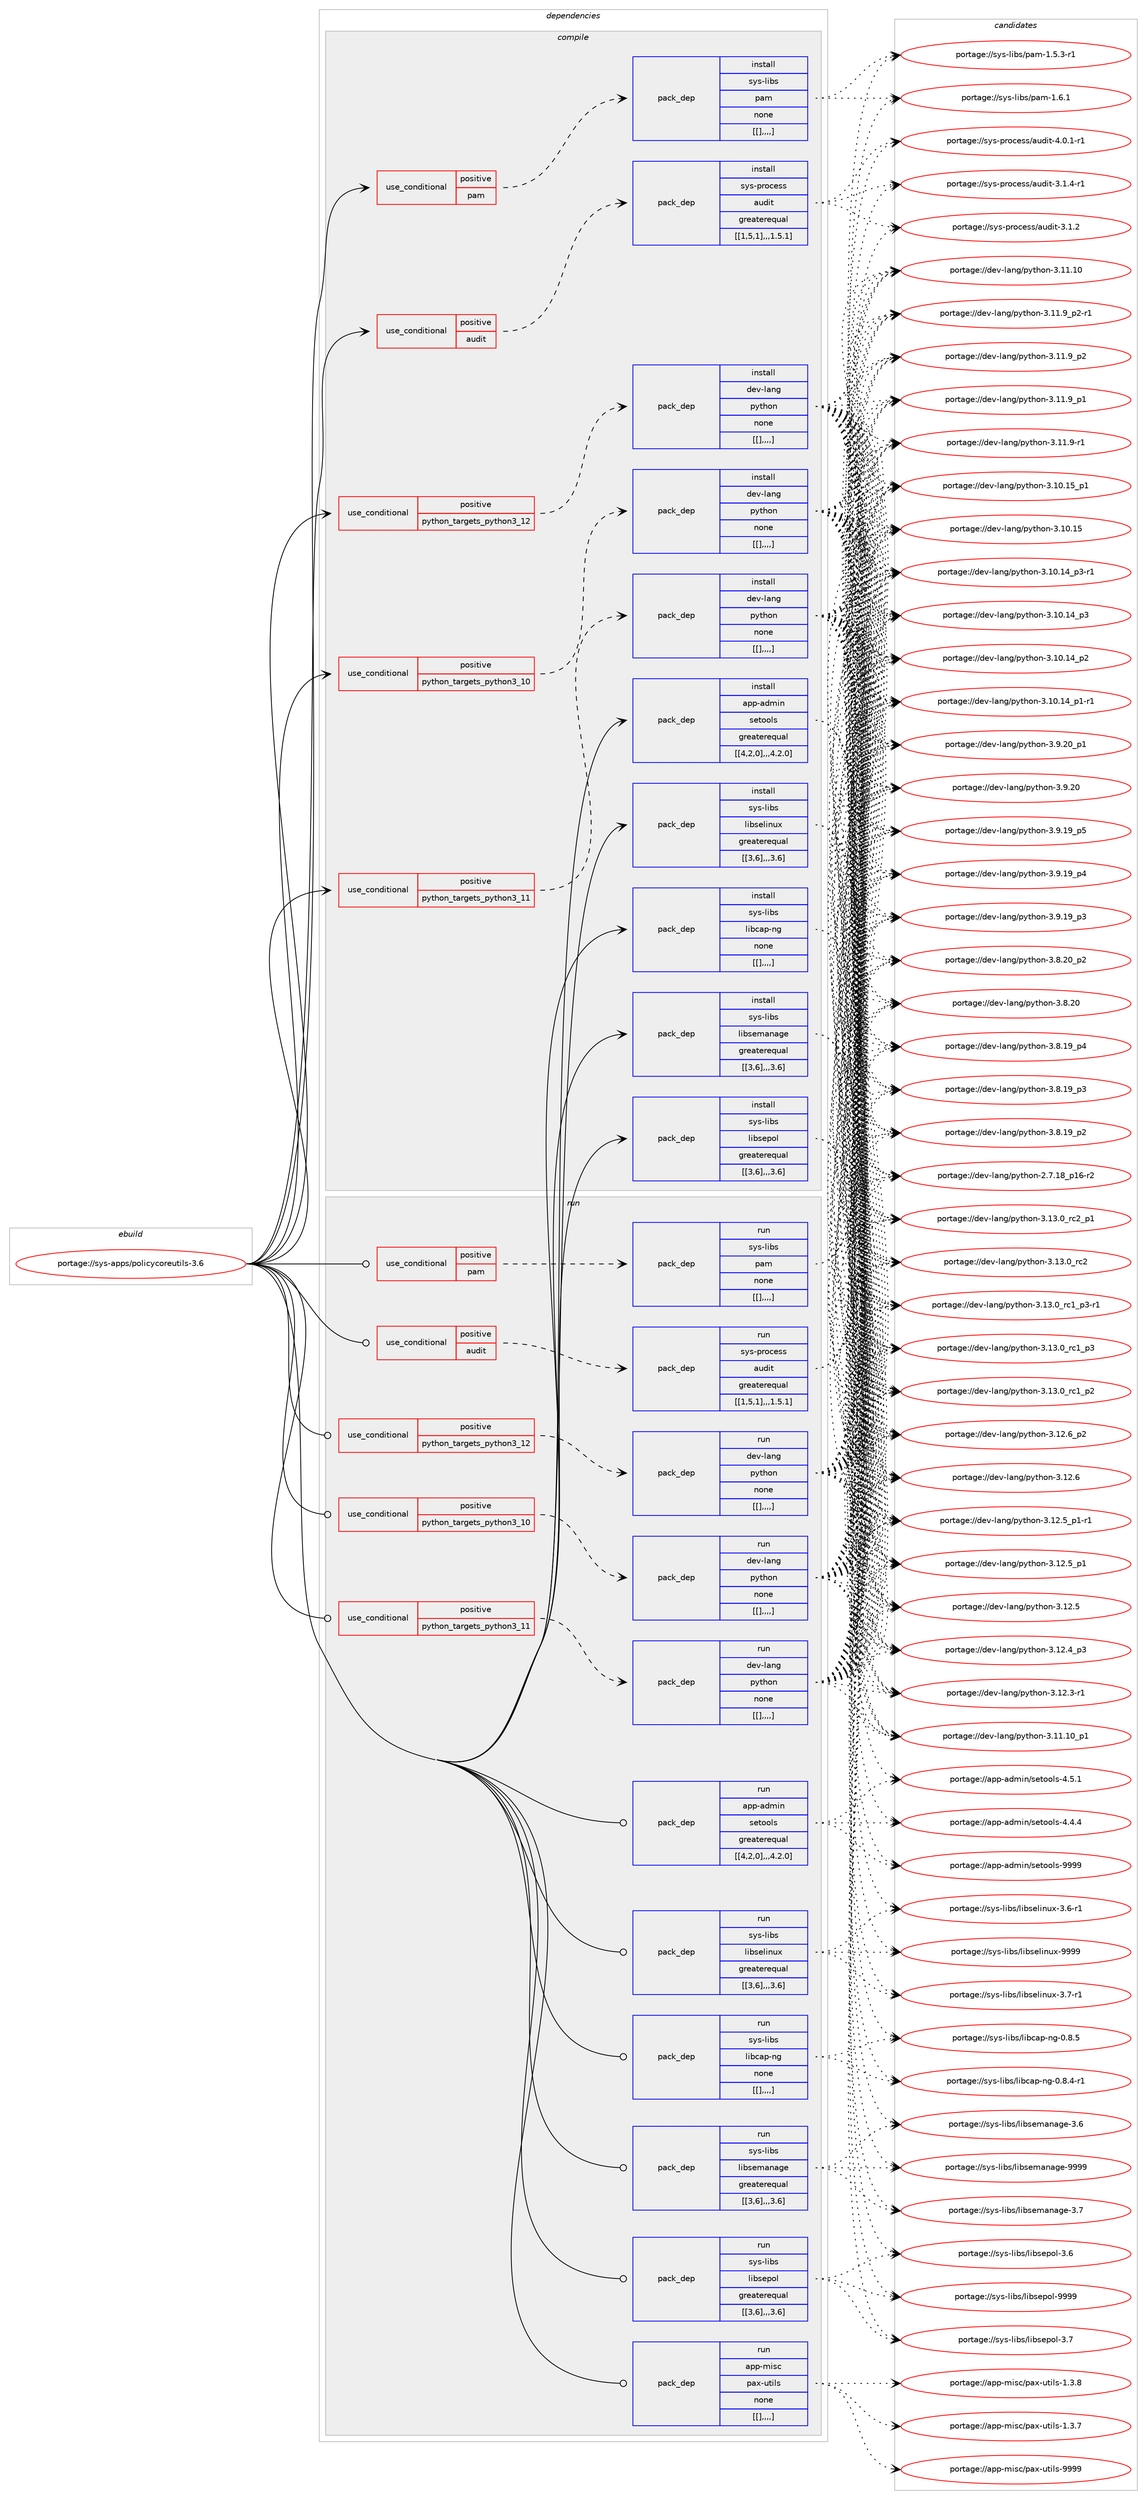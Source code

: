 digraph prolog {

# *************
# Graph options
# *************

newrank=true;
concentrate=true;
compound=true;
graph [rankdir=LR,fontname=Helvetica,fontsize=10,ranksep=1.5];#, ranksep=2.5, nodesep=0.2];
edge  [arrowhead=vee];
node  [fontname=Helvetica,fontsize=10];

# **********
# The ebuild
# **********

subgraph cluster_leftcol {
color=gray;
label=<<i>ebuild</i>>;
id [label="portage://sys-apps/policycoreutils-3.6", color=red, width=4, href="../sys-apps/policycoreutils-3.6.svg"];
}

# ****************
# The dependencies
# ****************

subgraph cluster_midcol {
color=gray;
label=<<i>dependencies</i>>;
subgraph cluster_compile {
fillcolor="#eeeeee";
style=filled;
label=<<i>compile</i>>;
subgraph cond115493 {
dependency432370 [label=<<TABLE BORDER="0" CELLBORDER="1" CELLSPACING="0" CELLPADDING="4"><TR><TD ROWSPAN="3" CELLPADDING="10">use_conditional</TD></TR><TR><TD>positive</TD></TR><TR><TD>audit</TD></TR></TABLE>>, shape=none, color=red];
subgraph pack313937 {
dependency432371 [label=<<TABLE BORDER="0" CELLBORDER="1" CELLSPACING="0" CELLPADDING="4" WIDTH="220"><TR><TD ROWSPAN="6" CELLPADDING="30">pack_dep</TD></TR><TR><TD WIDTH="110">install</TD></TR><TR><TD>sys-process</TD></TR><TR><TD>audit</TD></TR><TR><TD>greaterequal</TD></TR><TR><TD>[[1,5,1],,,1.5.1]</TD></TR></TABLE>>, shape=none, color=blue];
}
dependency432370:e -> dependency432371:w [weight=20,style="dashed",arrowhead="vee"];
}
id:e -> dependency432370:w [weight=20,style="solid",arrowhead="vee"];
subgraph cond115494 {
dependency432372 [label=<<TABLE BORDER="0" CELLBORDER="1" CELLSPACING="0" CELLPADDING="4"><TR><TD ROWSPAN="3" CELLPADDING="10">use_conditional</TD></TR><TR><TD>positive</TD></TR><TR><TD>pam</TD></TR></TABLE>>, shape=none, color=red];
subgraph pack313938 {
dependency432373 [label=<<TABLE BORDER="0" CELLBORDER="1" CELLSPACING="0" CELLPADDING="4" WIDTH="220"><TR><TD ROWSPAN="6" CELLPADDING="30">pack_dep</TD></TR><TR><TD WIDTH="110">install</TD></TR><TR><TD>sys-libs</TD></TR><TR><TD>pam</TD></TR><TR><TD>none</TD></TR><TR><TD>[[],,,,]</TD></TR></TABLE>>, shape=none, color=blue];
}
dependency432372:e -> dependency432373:w [weight=20,style="dashed",arrowhead="vee"];
}
id:e -> dependency432372:w [weight=20,style="solid",arrowhead="vee"];
subgraph cond115495 {
dependency432374 [label=<<TABLE BORDER="0" CELLBORDER="1" CELLSPACING="0" CELLPADDING="4"><TR><TD ROWSPAN="3" CELLPADDING="10">use_conditional</TD></TR><TR><TD>positive</TD></TR><TR><TD>python_targets_python3_10</TD></TR></TABLE>>, shape=none, color=red];
subgraph pack313939 {
dependency432375 [label=<<TABLE BORDER="0" CELLBORDER="1" CELLSPACING="0" CELLPADDING="4" WIDTH="220"><TR><TD ROWSPAN="6" CELLPADDING="30">pack_dep</TD></TR><TR><TD WIDTH="110">install</TD></TR><TR><TD>dev-lang</TD></TR><TR><TD>python</TD></TR><TR><TD>none</TD></TR><TR><TD>[[],,,,]</TD></TR></TABLE>>, shape=none, color=blue];
}
dependency432374:e -> dependency432375:w [weight=20,style="dashed",arrowhead="vee"];
}
id:e -> dependency432374:w [weight=20,style="solid",arrowhead="vee"];
subgraph cond115496 {
dependency432376 [label=<<TABLE BORDER="0" CELLBORDER="1" CELLSPACING="0" CELLPADDING="4"><TR><TD ROWSPAN="3" CELLPADDING="10">use_conditional</TD></TR><TR><TD>positive</TD></TR><TR><TD>python_targets_python3_11</TD></TR></TABLE>>, shape=none, color=red];
subgraph pack313940 {
dependency432377 [label=<<TABLE BORDER="0" CELLBORDER="1" CELLSPACING="0" CELLPADDING="4" WIDTH="220"><TR><TD ROWSPAN="6" CELLPADDING="30">pack_dep</TD></TR><TR><TD WIDTH="110">install</TD></TR><TR><TD>dev-lang</TD></TR><TR><TD>python</TD></TR><TR><TD>none</TD></TR><TR><TD>[[],,,,]</TD></TR></TABLE>>, shape=none, color=blue];
}
dependency432376:e -> dependency432377:w [weight=20,style="dashed",arrowhead="vee"];
}
id:e -> dependency432376:w [weight=20,style="solid",arrowhead="vee"];
subgraph cond115497 {
dependency432378 [label=<<TABLE BORDER="0" CELLBORDER="1" CELLSPACING="0" CELLPADDING="4"><TR><TD ROWSPAN="3" CELLPADDING="10">use_conditional</TD></TR><TR><TD>positive</TD></TR><TR><TD>python_targets_python3_12</TD></TR></TABLE>>, shape=none, color=red];
subgraph pack313941 {
dependency432379 [label=<<TABLE BORDER="0" CELLBORDER="1" CELLSPACING="0" CELLPADDING="4" WIDTH="220"><TR><TD ROWSPAN="6" CELLPADDING="30">pack_dep</TD></TR><TR><TD WIDTH="110">install</TD></TR><TR><TD>dev-lang</TD></TR><TR><TD>python</TD></TR><TR><TD>none</TD></TR><TR><TD>[[],,,,]</TD></TR></TABLE>>, shape=none, color=blue];
}
dependency432378:e -> dependency432379:w [weight=20,style="dashed",arrowhead="vee"];
}
id:e -> dependency432378:w [weight=20,style="solid",arrowhead="vee"];
subgraph pack313942 {
dependency432380 [label=<<TABLE BORDER="0" CELLBORDER="1" CELLSPACING="0" CELLPADDING="4" WIDTH="220"><TR><TD ROWSPAN="6" CELLPADDING="30">pack_dep</TD></TR><TR><TD WIDTH="110">install</TD></TR><TR><TD>app-admin</TD></TR><TR><TD>setools</TD></TR><TR><TD>greaterequal</TD></TR><TR><TD>[[4,2,0],,,4.2.0]</TD></TR></TABLE>>, shape=none, color=blue];
}
id:e -> dependency432380:w [weight=20,style="solid",arrowhead="vee"];
subgraph pack313943 {
dependency432381 [label=<<TABLE BORDER="0" CELLBORDER="1" CELLSPACING="0" CELLPADDING="4" WIDTH="220"><TR><TD ROWSPAN="6" CELLPADDING="30">pack_dep</TD></TR><TR><TD WIDTH="110">install</TD></TR><TR><TD>sys-libs</TD></TR><TR><TD>libcap-ng</TD></TR><TR><TD>none</TD></TR><TR><TD>[[],,,,]</TD></TR></TABLE>>, shape=none, color=blue];
}
id:e -> dependency432381:w [weight=20,style="solid",arrowhead="vee"];
subgraph pack313944 {
dependency432382 [label=<<TABLE BORDER="0" CELLBORDER="1" CELLSPACING="0" CELLPADDING="4" WIDTH="220"><TR><TD ROWSPAN="6" CELLPADDING="30">pack_dep</TD></TR><TR><TD WIDTH="110">install</TD></TR><TR><TD>sys-libs</TD></TR><TR><TD>libselinux</TD></TR><TR><TD>greaterequal</TD></TR><TR><TD>[[3,6],,,3.6]</TD></TR></TABLE>>, shape=none, color=blue];
}
id:e -> dependency432382:w [weight=20,style="solid",arrowhead="vee"];
subgraph pack313945 {
dependency432383 [label=<<TABLE BORDER="0" CELLBORDER="1" CELLSPACING="0" CELLPADDING="4" WIDTH="220"><TR><TD ROWSPAN="6" CELLPADDING="30">pack_dep</TD></TR><TR><TD WIDTH="110">install</TD></TR><TR><TD>sys-libs</TD></TR><TR><TD>libsemanage</TD></TR><TR><TD>greaterequal</TD></TR><TR><TD>[[3,6],,,3.6]</TD></TR></TABLE>>, shape=none, color=blue];
}
id:e -> dependency432383:w [weight=20,style="solid",arrowhead="vee"];
subgraph pack313946 {
dependency432384 [label=<<TABLE BORDER="0" CELLBORDER="1" CELLSPACING="0" CELLPADDING="4" WIDTH="220"><TR><TD ROWSPAN="6" CELLPADDING="30">pack_dep</TD></TR><TR><TD WIDTH="110">install</TD></TR><TR><TD>sys-libs</TD></TR><TR><TD>libsepol</TD></TR><TR><TD>greaterequal</TD></TR><TR><TD>[[3,6],,,3.6]</TD></TR></TABLE>>, shape=none, color=blue];
}
id:e -> dependency432384:w [weight=20,style="solid",arrowhead="vee"];
}
subgraph cluster_compileandrun {
fillcolor="#eeeeee";
style=filled;
label=<<i>compile and run</i>>;
}
subgraph cluster_run {
fillcolor="#eeeeee";
style=filled;
label=<<i>run</i>>;
subgraph cond115498 {
dependency432385 [label=<<TABLE BORDER="0" CELLBORDER="1" CELLSPACING="0" CELLPADDING="4"><TR><TD ROWSPAN="3" CELLPADDING="10">use_conditional</TD></TR><TR><TD>positive</TD></TR><TR><TD>audit</TD></TR></TABLE>>, shape=none, color=red];
subgraph pack313947 {
dependency432386 [label=<<TABLE BORDER="0" CELLBORDER="1" CELLSPACING="0" CELLPADDING="4" WIDTH="220"><TR><TD ROWSPAN="6" CELLPADDING="30">pack_dep</TD></TR><TR><TD WIDTH="110">run</TD></TR><TR><TD>sys-process</TD></TR><TR><TD>audit</TD></TR><TR><TD>greaterequal</TD></TR><TR><TD>[[1,5,1],,,1.5.1]</TD></TR></TABLE>>, shape=none, color=blue];
}
dependency432385:e -> dependency432386:w [weight=20,style="dashed",arrowhead="vee"];
}
id:e -> dependency432385:w [weight=20,style="solid",arrowhead="odot"];
subgraph cond115499 {
dependency432387 [label=<<TABLE BORDER="0" CELLBORDER="1" CELLSPACING="0" CELLPADDING="4"><TR><TD ROWSPAN="3" CELLPADDING="10">use_conditional</TD></TR><TR><TD>positive</TD></TR><TR><TD>pam</TD></TR></TABLE>>, shape=none, color=red];
subgraph pack313948 {
dependency432388 [label=<<TABLE BORDER="0" CELLBORDER="1" CELLSPACING="0" CELLPADDING="4" WIDTH="220"><TR><TD ROWSPAN="6" CELLPADDING="30">pack_dep</TD></TR><TR><TD WIDTH="110">run</TD></TR><TR><TD>sys-libs</TD></TR><TR><TD>pam</TD></TR><TR><TD>none</TD></TR><TR><TD>[[],,,,]</TD></TR></TABLE>>, shape=none, color=blue];
}
dependency432387:e -> dependency432388:w [weight=20,style="dashed",arrowhead="vee"];
}
id:e -> dependency432387:w [weight=20,style="solid",arrowhead="odot"];
subgraph cond115500 {
dependency432389 [label=<<TABLE BORDER="0" CELLBORDER="1" CELLSPACING="0" CELLPADDING="4"><TR><TD ROWSPAN="3" CELLPADDING="10">use_conditional</TD></TR><TR><TD>positive</TD></TR><TR><TD>python_targets_python3_10</TD></TR></TABLE>>, shape=none, color=red];
subgraph pack313949 {
dependency432390 [label=<<TABLE BORDER="0" CELLBORDER="1" CELLSPACING="0" CELLPADDING="4" WIDTH="220"><TR><TD ROWSPAN="6" CELLPADDING="30">pack_dep</TD></TR><TR><TD WIDTH="110">run</TD></TR><TR><TD>dev-lang</TD></TR><TR><TD>python</TD></TR><TR><TD>none</TD></TR><TR><TD>[[],,,,]</TD></TR></TABLE>>, shape=none, color=blue];
}
dependency432389:e -> dependency432390:w [weight=20,style="dashed",arrowhead="vee"];
}
id:e -> dependency432389:w [weight=20,style="solid",arrowhead="odot"];
subgraph cond115501 {
dependency432391 [label=<<TABLE BORDER="0" CELLBORDER="1" CELLSPACING="0" CELLPADDING="4"><TR><TD ROWSPAN="3" CELLPADDING="10">use_conditional</TD></TR><TR><TD>positive</TD></TR><TR><TD>python_targets_python3_11</TD></TR></TABLE>>, shape=none, color=red];
subgraph pack313950 {
dependency432392 [label=<<TABLE BORDER="0" CELLBORDER="1" CELLSPACING="0" CELLPADDING="4" WIDTH="220"><TR><TD ROWSPAN="6" CELLPADDING="30">pack_dep</TD></TR><TR><TD WIDTH="110">run</TD></TR><TR><TD>dev-lang</TD></TR><TR><TD>python</TD></TR><TR><TD>none</TD></TR><TR><TD>[[],,,,]</TD></TR></TABLE>>, shape=none, color=blue];
}
dependency432391:e -> dependency432392:w [weight=20,style="dashed",arrowhead="vee"];
}
id:e -> dependency432391:w [weight=20,style="solid",arrowhead="odot"];
subgraph cond115502 {
dependency432393 [label=<<TABLE BORDER="0" CELLBORDER="1" CELLSPACING="0" CELLPADDING="4"><TR><TD ROWSPAN="3" CELLPADDING="10">use_conditional</TD></TR><TR><TD>positive</TD></TR><TR><TD>python_targets_python3_12</TD></TR></TABLE>>, shape=none, color=red];
subgraph pack313951 {
dependency432394 [label=<<TABLE BORDER="0" CELLBORDER="1" CELLSPACING="0" CELLPADDING="4" WIDTH="220"><TR><TD ROWSPAN="6" CELLPADDING="30">pack_dep</TD></TR><TR><TD WIDTH="110">run</TD></TR><TR><TD>dev-lang</TD></TR><TR><TD>python</TD></TR><TR><TD>none</TD></TR><TR><TD>[[],,,,]</TD></TR></TABLE>>, shape=none, color=blue];
}
dependency432393:e -> dependency432394:w [weight=20,style="dashed",arrowhead="vee"];
}
id:e -> dependency432393:w [weight=20,style="solid",arrowhead="odot"];
subgraph pack313952 {
dependency432395 [label=<<TABLE BORDER="0" CELLBORDER="1" CELLSPACING="0" CELLPADDING="4" WIDTH="220"><TR><TD ROWSPAN="6" CELLPADDING="30">pack_dep</TD></TR><TR><TD WIDTH="110">run</TD></TR><TR><TD>app-admin</TD></TR><TR><TD>setools</TD></TR><TR><TD>greaterequal</TD></TR><TR><TD>[[4,2,0],,,4.2.0]</TD></TR></TABLE>>, shape=none, color=blue];
}
id:e -> dependency432395:w [weight=20,style="solid",arrowhead="odot"];
subgraph pack313953 {
dependency432396 [label=<<TABLE BORDER="0" CELLBORDER="1" CELLSPACING="0" CELLPADDING="4" WIDTH="220"><TR><TD ROWSPAN="6" CELLPADDING="30">pack_dep</TD></TR><TR><TD WIDTH="110">run</TD></TR><TR><TD>app-misc</TD></TR><TR><TD>pax-utils</TD></TR><TR><TD>none</TD></TR><TR><TD>[[],,,,]</TD></TR></TABLE>>, shape=none, color=blue];
}
id:e -> dependency432396:w [weight=20,style="solid",arrowhead="odot"];
subgraph pack313954 {
dependency432397 [label=<<TABLE BORDER="0" CELLBORDER="1" CELLSPACING="0" CELLPADDING="4" WIDTH="220"><TR><TD ROWSPAN="6" CELLPADDING="30">pack_dep</TD></TR><TR><TD WIDTH="110">run</TD></TR><TR><TD>sys-libs</TD></TR><TR><TD>libcap-ng</TD></TR><TR><TD>none</TD></TR><TR><TD>[[],,,,]</TD></TR></TABLE>>, shape=none, color=blue];
}
id:e -> dependency432397:w [weight=20,style="solid",arrowhead="odot"];
subgraph pack313955 {
dependency432398 [label=<<TABLE BORDER="0" CELLBORDER="1" CELLSPACING="0" CELLPADDING="4" WIDTH="220"><TR><TD ROWSPAN="6" CELLPADDING="30">pack_dep</TD></TR><TR><TD WIDTH="110">run</TD></TR><TR><TD>sys-libs</TD></TR><TR><TD>libselinux</TD></TR><TR><TD>greaterequal</TD></TR><TR><TD>[[3,6],,,3.6]</TD></TR></TABLE>>, shape=none, color=blue];
}
id:e -> dependency432398:w [weight=20,style="solid",arrowhead="odot"];
subgraph pack313956 {
dependency432399 [label=<<TABLE BORDER="0" CELLBORDER="1" CELLSPACING="0" CELLPADDING="4" WIDTH="220"><TR><TD ROWSPAN="6" CELLPADDING="30">pack_dep</TD></TR><TR><TD WIDTH="110">run</TD></TR><TR><TD>sys-libs</TD></TR><TR><TD>libsemanage</TD></TR><TR><TD>greaterequal</TD></TR><TR><TD>[[3,6],,,3.6]</TD></TR></TABLE>>, shape=none, color=blue];
}
id:e -> dependency432399:w [weight=20,style="solid",arrowhead="odot"];
subgraph pack313957 {
dependency432400 [label=<<TABLE BORDER="0" CELLBORDER="1" CELLSPACING="0" CELLPADDING="4" WIDTH="220"><TR><TD ROWSPAN="6" CELLPADDING="30">pack_dep</TD></TR><TR><TD WIDTH="110">run</TD></TR><TR><TD>sys-libs</TD></TR><TR><TD>libsepol</TD></TR><TR><TD>greaterequal</TD></TR><TR><TD>[[3,6],,,3.6]</TD></TR></TABLE>>, shape=none, color=blue];
}
id:e -> dependency432400:w [weight=20,style="solid",arrowhead="odot"];
}
}

# **************
# The candidates
# **************

subgraph cluster_choices {
rank=same;
color=gray;
label=<<i>candidates</i>>;

subgraph choice313937 {
color=black;
nodesep=1;
choice115121115451121141119910111511547971171001051164552464846494511449 [label="portage://sys-process/audit-4.0.1-r1", color=red, width=4,href="../sys-process/audit-4.0.1-r1.svg"];
choice115121115451121141119910111511547971171001051164551464946524511449 [label="portage://sys-process/audit-3.1.4-r1", color=red, width=4,href="../sys-process/audit-3.1.4-r1.svg"];
choice11512111545112114111991011151154797117100105116455146494650 [label="portage://sys-process/audit-3.1.2", color=red, width=4,href="../sys-process/audit-3.1.2.svg"];
dependency432371:e -> choice115121115451121141119910111511547971171001051164552464846494511449:w [style=dotted,weight="100"];
dependency432371:e -> choice115121115451121141119910111511547971171001051164551464946524511449:w [style=dotted,weight="100"];
dependency432371:e -> choice11512111545112114111991011151154797117100105116455146494650:w [style=dotted,weight="100"];
}
subgraph choice313938 {
color=black;
nodesep=1;
choice11512111545108105981154711297109454946544649 [label="portage://sys-libs/pam-1.6.1", color=red, width=4,href="../sys-libs/pam-1.6.1.svg"];
choice115121115451081059811547112971094549465346514511449 [label="portage://sys-libs/pam-1.5.3-r1", color=red, width=4,href="../sys-libs/pam-1.5.3-r1.svg"];
dependency432373:e -> choice11512111545108105981154711297109454946544649:w [style=dotted,weight="100"];
dependency432373:e -> choice115121115451081059811547112971094549465346514511449:w [style=dotted,weight="100"];
}
subgraph choice313939 {
color=black;
nodesep=1;
choice100101118451089711010347112121116104111110455146495146489511499509511249 [label="portage://dev-lang/python-3.13.0_rc2_p1", color=red, width=4,href="../dev-lang/python-3.13.0_rc2_p1.svg"];
choice10010111845108971101034711212111610411111045514649514648951149950 [label="portage://dev-lang/python-3.13.0_rc2", color=red, width=4,href="../dev-lang/python-3.13.0_rc2.svg"];
choice1001011184510897110103471121211161041111104551464951464895114994995112514511449 [label="portage://dev-lang/python-3.13.0_rc1_p3-r1", color=red, width=4,href="../dev-lang/python-3.13.0_rc1_p3-r1.svg"];
choice100101118451089711010347112121116104111110455146495146489511499499511251 [label="portage://dev-lang/python-3.13.0_rc1_p3", color=red, width=4,href="../dev-lang/python-3.13.0_rc1_p3.svg"];
choice100101118451089711010347112121116104111110455146495146489511499499511250 [label="portage://dev-lang/python-3.13.0_rc1_p2", color=red, width=4,href="../dev-lang/python-3.13.0_rc1_p2.svg"];
choice100101118451089711010347112121116104111110455146495046549511250 [label="portage://dev-lang/python-3.12.6_p2", color=red, width=4,href="../dev-lang/python-3.12.6_p2.svg"];
choice10010111845108971101034711212111610411111045514649504654 [label="portage://dev-lang/python-3.12.6", color=red, width=4,href="../dev-lang/python-3.12.6.svg"];
choice1001011184510897110103471121211161041111104551464950465395112494511449 [label="portage://dev-lang/python-3.12.5_p1-r1", color=red, width=4,href="../dev-lang/python-3.12.5_p1-r1.svg"];
choice100101118451089711010347112121116104111110455146495046539511249 [label="portage://dev-lang/python-3.12.5_p1", color=red, width=4,href="../dev-lang/python-3.12.5_p1.svg"];
choice10010111845108971101034711212111610411111045514649504653 [label="portage://dev-lang/python-3.12.5", color=red, width=4,href="../dev-lang/python-3.12.5.svg"];
choice100101118451089711010347112121116104111110455146495046529511251 [label="portage://dev-lang/python-3.12.4_p3", color=red, width=4,href="../dev-lang/python-3.12.4_p3.svg"];
choice100101118451089711010347112121116104111110455146495046514511449 [label="portage://dev-lang/python-3.12.3-r1", color=red, width=4,href="../dev-lang/python-3.12.3-r1.svg"];
choice10010111845108971101034711212111610411111045514649494649489511249 [label="portage://dev-lang/python-3.11.10_p1", color=red, width=4,href="../dev-lang/python-3.11.10_p1.svg"];
choice1001011184510897110103471121211161041111104551464949464948 [label="portage://dev-lang/python-3.11.10", color=red, width=4,href="../dev-lang/python-3.11.10.svg"];
choice1001011184510897110103471121211161041111104551464949465795112504511449 [label="portage://dev-lang/python-3.11.9_p2-r1", color=red, width=4,href="../dev-lang/python-3.11.9_p2-r1.svg"];
choice100101118451089711010347112121116104111110455146494946579511250 [label="portage://dev-lang/python-3.11.9_p2", color=red, width=4,href="../dev-lang/python-3.11.9_p2.svg"];
choice100101118451089711010347112121116104111110455146494946579511249 [label="portage://dev-lang/python-3.11.9_p1", color=red, width=4,href="../dev-lang/python-3.11.9_p1.svg"];
choice100101118451089711010347112121116104111110455146494946574511449 [label="portage://dev-lang/python-3.11.9-r1", color=red, width=4,href="../dev-lang/python-3.11.9-r1.svg"];
choice10010111845108971101034711212111610411111045514649484649539511249 [label="portage://dev-lang/python-3.10.15_p1", color=red, width=4,href="../dev-lang/python-3.10.15_p1.svg"];
choice1001011184510897110103471121211161041111104551464948464953 [label="portage://dev-lang/python-3.10.15", color=red, width=4,href="../dev-lang/python-3.10.15.svg"];
choice100101118451089711010347112121116104111110455146494846495295112514511449 [label="portage://dev-lang/python-3.10.14_p3-r1", color=red, width=4,href="../dev-lang/python-3.10.14_p3-r1.svg"];
choice10010111845108971101034711212111610411111045514649484649529511251 [label="portage://dev-lang/python-3.10.14_p3", color=red, width=4,href="../dev-lang/python-3.10.14_p3.svg"];
choice10010111845108971101034711212111610411111045514649484649529511250 [label="portage://dev-lang/python-3.10.14_p2", color=red, width=4,href="../dev-lang/python-3.10.14_p2.svg"];
choice100101118451089711010347112121116104111110455146494846495295112494511449 [label="portage://dev-lang/python-3.10.14_p1-r1", color=red, width=4,href="../dev-lang/python-3.10.14_p1-r1.svg"];
choice100101118451089711010347112121116104111110455146574650489511249 [label="portage://dev-lang/python-3.9.20_p1", color=red, width=4,href="../dev-lang/python-3.9.20_p1.svg"];
choice10010111845108971101034711212111610411111045514657465048 [label="portage://dev-lang/python-3.9.20", color=red, width=4,href="../dev-lang/python-3.9.20.svg"];
choice100101118451089711010347112121116104111110455146574649579511253 [label="portage://dev-lang/python-3.9.19_p5", color=red, width=4,href="../dev-lang/python-3.9.19_p5.svg"];
choice100101118451089711010347112121116104111110455146574649579511252 [label="portage://dev-lang/python-3.9.19_p4", color=red, width=4,href="../dev-lang/python-3.9.19_p4.svg"];
choice100101118451089711010347112121116104111110455146574649579511251 [label="portage://dev-lang/python-3.9.19_p3", color=red, width=4,href="../dev-lang/python-3.9.19_p3.svg"];
choice100101118451089711010347112121116104111110455146564650489511250 [label="portage://dev-lang/python-3.8.20_p2", color=red, width=4,href="../dev-lang/python-3.8.20_p2.svg"];
choice10010111845108971101034711212111610411111045514656465048 [label="portage://dev-lang/python-3.8.20", color=red, width=4,href="../dev-lang/python-3.8.20.svg"];
choice100101118451089711010347112121116104111110455146564649579511252 [label="portage://dev-lang/python-3.8.19_p4", color=red, width=4,href="../dev-lang/python-3.8.19_p4.svg"];
choice100101118451089711010347112121116104111110455146564649579511251 [label="portage://dev-lang/python-3.8.19_p3", color=red, width=4,href="../dev-lang/python-3.8.19_p3.svg"];
choice100101118451089711010347112121116104111110455146564649579511250 [label="portage://dev-lang/python-3.8.19_p2", color=red, width=4,href="../dev-lang/python-3.8.19_p2.svg"];
choice100101118451089711010347112121116104111110455046554649569511249544511450 [label="portage://dev-lang/python-2.7.18_p16-r2", color=red, width=4,href="../dev-lang/python-2.7.18_p16-r2.svg"];
dependency432375:e -> choice100101118451089711010347112121116104111110455146495146489511499509511249:w [style=dotted,weight="100"];
dependency432375:e -> choice10010111845108971101034711212111610411111045514649514648951149950:w [style=dotted,weight="100"];
dependency432375:e -> choice1001011184510897110103471121211161041111104551464951464895114994995112514511449:w [style=dotted,weight="100"];
dependency432375:e -> choice100101118451089711010347112121116104111110455146495146489511499499511251:w [style=dotted,weight="100"];
dependency432375:e -> choice100101118451089711010347112121116104111110455146495146489511499499511250:w [style=dotted,weight="100"];
dependency432375:e -> choice100101118451089711010347112121116104111110455146495046549511250:w [style=dotted,weight="100"];
dependency432375:e -> choice10010111845108971101034711212111610411111045514649504654:w [style=dotted,weight="100"];
dependency432375:e -> choice1001011184510897110103471121211161041111104551464950465395112494511449:w [style=dotted,weight="100"];
dependency432375:e -> choice100101118451089711010347112121116104111110455146495046539511249:w [style=dotted,weight="100"];
dependency432375:e -> choice10010111845108971101034711212111610411111045514649504653:w [style=dotted,weight="100"];
dependency432375:e -> choice100101118451089711010347112121116104111110455146495046529511251:w [style=dotted,weight="100"];
dependency432375:e -> choice100101118451089711010347112121116104111110455146495046514511449:w [style=dotted,weight="100"];
dependency432375:e -> choice10010111845108971101034711212111610411111045514649494649489511249:w [style=dotted,weight="100"];
dependency432375:e -> choice1001011184510897110103471121211161041111104551464949464948:w [style=dotted,weight="100"];
dependency432375:e -> choice1001011184510897110103471121211161041111104551464949465795112504511449:w [style=dotted,weight="100"];
dependency432375:e -> choice100101118451089711010347112121116104111110455146494946579511250:w [style=dotted,weight="100"];
dependency432375:e -> choice100101118451089711010347112121116104111110455146494946579511249:w [style=dotted,weight="100"];
dependency432375:e -> choice100101118451089711010347112121116104111110455146494946574511449:w [style=dotted,weight="100"];
dependency432375:e -> choice10010111845108971101034711212111610411111045514649484649539511249:w [style=dotted,weight="100"];
dependency432375:e -> choice1001011184510897110103471121211161041111104551464948464953:w [style=dotted,weight="100"];
dependency432375:e -> choice100101118451089711010347112121116104111110455146494846495295112514511449:w [style=dotted,weight="100"];
dependency432375:e -> choice10010111845108971101034711212111610411111045514649484649529511251:w [style=dotted,weight="100"];
dependency432375:e -> choice10010111845108971101034711212111610411111045514649484649529511250:w [style=dotted,weight="100"];
dependency432375:e -> choice100101118451089711010347112121116104111110455146494846495295112494511449:w [style=dotted,weight="100"];
dependency432375:e -> choice100101118451089711010347112121116104111110455146574650489511249:w [style=dotted,weight="100"];
dependency432375:e -> choice10010111845108971101034711212111610411111045514657465048:w [style=dotted,weight="100"];
dependency432375:e -> choice100101118451089711010347112121116104111110455146574649579511253:w [style=dotted,weight="100"];
dependency432375:e -> choice100101118451089711010347112121116104111110455146574649579511252:w [style=dotted,weight="100"];
dependency432375:e -> choice100101118451089711010347112121116104111110455146574649579511251:w [style=dotted,weight="100"];
dependency432375:e -> choice100101118451089711010347112121116104111110455146564650489511250:w [style=dotted,weight="100"];
dependency432375:e -> choice10010111845108971101034711212111610411111045514656465048:w [style=dotted,weight="100"];
dependency432375:e -> choice100101118451089711010347112121116104111110455146564649579511252:w [style=dotted,weight="100"];
dependency432375:e -> choice100101118451089711010347112121116104111110455146564649579511251:w [style=dotted,weight="100"];
dependency432375:e -> choice100101118451089711010347112121116104111110455146564649579511250:w [style=dotted,weight="100"];
dependency432375:e -> choice100101118451089711010347112121116104111110455046554649569511249544511450:w [style=dotted,weight="100"];
}
subgraph choice313940 {
color=black;
nodesep=1;
choice100101118451089711010347112121116104111110455146495146489511499509511249 [label="portage://dev-lang/python-3.13.0_rc2_p1", color=red, width=4,href="../dev-lang/python-3.13.0_rc2_p1.svg"];
choice10010111845108971101034711212111610411111045514649514648951149950 [label="portage://dev-lang/python-3.13.0_rc2", color=red, width=4,href="../dev-lang/python-3.13.0_rc2.svg"];
choice1001011184510897110103471121211161041111104551464951464895114994995112514511449 [label="portage://dev-lang/python-3.13.0_rc1_p3-r1", color=red, width=4,href="../dev-lang/python-3.13.0_rc1_p3-r1.svg"];
choice100101118451089711010347112121116104111110455146495146489511499499511251 [label="portage://dev-lang/python-3.13.0_rc1_p3", color=red, width=4,href="../dev-lang/python-3.13.0_rc1_p3.svg"];
choice100101118451089711010347112121116104111110455146495146489511499499511250 [label="portage://dev-lang/python-3.13.0_rc1_p2", color=red, width=4,href="../dev-lang/python-3.13.0_rc1_p2.svg"];
choice100101118451089711010347112121116104111110455146495046549511250 [label="portage://dev-lang/python-3.12.6_p2", color=red, width=4,href="../dev-lang/python-3.12.6_p2.svg"];
choice10010111845108971101034711212111610411111045514649504654 [label="portage://dev-lang/python-3.12.6", color=red, width=4,href="../dev-lang/python-3.12.6.svg"];
choice1001011184510897110103471121211161041111104551464950465395112494511449 [label="portage://dev-lang/python-3.12.5_p1-r1", color=red, width=4,href="../dev-lang/python-3.12.5_p1-r1.svg"];
choice100101118451089711010347112121116104111110455146495046539511249 [label="portage://dev-lang/python-3.12.5_p1", color=red, width=4,href="../dev-lang/python-3.12.5_p1.svg"];
choice10010111845108971101034711212111610411111045514649504653 [label="portage://dev-lang/python-3.12.5", color=red, width=4,href="../dev-lang/python-3.12.5.svg"];
choice100101118451089711010347112121116104111110455146495046529511251 [label="portage://dev-lang/python-3.12.4_p3", color=red, width=4,href="../dev-lang/python-3.12.4_p3.svg"];
choice100101118451089711010347112121116104111110455146495046514511449 [label="portage://dev-lang/python-3.12.3-r1", color=red, width=4,href="../dev-lang/python-3.12.3-r1.svg"];
choice10010111845108971101034711212111610411111045514649494649489511249 [label="portage://dev-lang/python-3.11.10_p1", color=red, width=4,href="../dev-lang/python-3.11.10_p1.svg"];
choice1001011184510897110103471121211161041111104551464949464948 [label="portage://dev-lang/python-3.11.10", color=red, width=4,href="../dev-lang/python-3.11.10.svg"];
choice1001011184510897110103471121211161041111104551464949465795112504511449 [label="portage://dev-lang/python-3.11.9_p2-r1", color=red, width=4,href="../dev-lang/python-3.11.9_p2-r1.svg"];
choice100101118451089711010347112121116104111110455146494946579511250 [label="portage://dev-lang/python-3.11.9_p2", color=red, width=4,href="../dev-lang/python-3.11.9_p2.svg"];
choice100101118451089711010347112121116104111110455146494946579511249 [label="portage://dev-lang/python-3.11.9_p1", color=red, width=4,href="../dev-lang/python-3.11.9_p1.svg"];
choice100101118451089711010347112121116104111110455146494946574511449 [label="portage://dev-lang/python-3.11.9-r1", color=red, width=4,href="../dev-lang/python-3.11.9-r1.svg"];
choice10010111845108971101034711212111610411111045514649484649539511249 [label="portage://dev-lang/python-3.10.15_p1", color=red, width=4,href="../dev-lang/python-3.10.15_p1.svg"];
choice1001011184510897110103471121211161041111104551464948464953 [label="portage://dev-lang/python-3.10.15", color=red, width=4,href="../dev-lang/python-3.10.15.svg"];
choice100101118451089711010347112121116104111110455146494846495295112514511449 [label="portage://dev-lang/python-3.10.14_p3-r1", color=red, width=4,href="../dev-lang/python-3.10.14_p3-r1.svg"];
choice10010111845108971101034711212111610411111045514649484649529511251 [label="portage://dev-lang/python-3.10.14_p3", color=red, width=4,href="../dev-lang/python-3.10.14_p3.svg"];
choice10010111845108971101034711212111610411111045514649484649529511250 [label="portage://dev-lang/python-3.10.14_p2", color=red, width=4,href="../dev-lang/python-3.10.14_p2.svg"];
choice100101118451089711010347112121116104111110455146494846495295112494511449 [label="portage://dev-lang/python-3.10.14_p1-r1", color=red, width=4,href="../dev-lang/python-3.10.14_p1-r1.svg"];
choice100101118451089711010347112121116104111110455146574650489511249 [label="portage://dev-lang/python-3.9.20_p1", color=red, width=4,href="../dev-lang/python-3.9.20_p1.svg"];
choice10010111845108971101034711212111610411111045514657465048 [label="portage://dev-lang/python-3.9.20", color=red, width=4,href="../dev-lang/python-3.9.20.svg"];
choice100101118451089711010347112121116104111110455146574649579511253 [label="portage://dev-lang/python-3.9.19_p5", color=red, width=4,href="../dev-lang/python-3.9.19_p5.svg"];
choice100101118451089711010347112121116104111110455146574649579511252 [label="portage://dev-lang/python-3.9.19_p4", color=red, width=4,href="../dev-lang/python-3.9.19_p4.svg"];
choice100101118451089711010347112121116104111110455146574649579511251 [label="portage://dev-lang/python-3.9.19_p3", color=red, width=4,href="../dev-lang/python-3.9.19_p3.svg"];
choice100101118451089711010347112121116104111110455146564650489511250 [label="portage://dev-lang/python-3.8.20_p2", color=red, width=4,href="../dev-lang/python-3.8.20_p2.svg"];
choice10010111845108971101034711212111610411111045514656465048 [label="portage://dev-lang/python-3.8.20", color=red, width=4,href="../dev-lang/python-3.8.20.svg"];
choice100101118451089711010347112121116104111110455146564649579511252 [label="portage://dev-lang/python-3.8.19_p4", color=red, width=4,href="../dev-lang/python-3.8.19_p4.svg"];
choice100101118451089711010347112121116104111110455146564649579511251 [label="portage://dev-lang/python-3.8.19_p3", color=red, width=4,href="../dev-lang/python-3.8.19_p3.svg"];
choice100101118451089711010347112121116104111110455146564649579511250 [label="portage://dev-lang/python-3.8.19_p2", color=red, width=4,href="../dev-lang/python-3.8.19_p2.svg"];
choice100101118451089711010347112121116104111110455046554649569511249544511450 [label="portage://dev-lang/python-2.7.18_p16-r2", color=red, width=4,href="../dev-lang/python-2.7.18_p16-r2.svg"];
dependency432377:e -> choice100101118451089711010347112121116104111110455146495146489511499509511249:w [style=dotted,weight="100"];
dependency432377:e -> choice10010111845108971101034711212111610411111045514649514648951149950:w [style=dotted,weight="100"];
dependency432377:e -> choice1001011184510897110103471121211161041111104551464951464895114994995112514511449:w [style=dotted,weight="100"];
dependency432377:e -> choice100101118451089711010347112121116104111110455146495146489511499499511251:w [style=dotted,weight="100"];
dependency432377:e -> choice100101118451089711010347112121116104111110455146495146489511499499511250:w [style=dotted,weight="100"];
dependency432377:e -> choice100101118451089711010347112121116104111110455146495046549511250:w [style=dotted,weight="100"];
dependency432377:e -> choice10010111845108971101034711212111610411111045514649504654:w [style=dotted,weight="100"];
dependency432377:e -> choice1001011184510897110103471121211161041111104551464950465395112494511449:w [style=dotted,weight="100"];
dependency432377:e -> choice100101118451089711010347112121116104111110455146495046539511249:w [style=dotted,weight="100"];
dependency432377:e -> choice10010111845108971101034711212111610411111045514649504653:w [style=dotted,weight="100"];
dependency432377:e -> choice100101118451089711010347112121116104111110455146495046529511251:w [style=dotted,weight="100"];
dependency432377:e -> choice100101118451089711010347112121116104111110455146495046514511449:w [style=dotted,weight="100"];
dependency432377:e -> choice10010111845108971101034711212111610411111045514649494649489511249:w [style=dotted,weight="100"];
dependency432377:e -> choice1001011184510897110103471121211161041111104551464949464948:w [style=dotted,weight="100"];
dependency432377:e -> choice1001011184510897110103471121211161041111104551464949465795112504511449:w [style=dotted,weight="100"];
dependency432377:e -> choice100101118451089711010347112121116104111110455146494946579511250:w [style=dotted,weight="100"];
dependency432377:e -> choice100101118451089711010347112121116104111110455146494946579511249:w [style=dotted,weight="100"];
dependency432377:e -> choice100101118451089711010347112121116104111110455146494946574511449:w [style=dotted,weight="100"];
dependency432377:e -> choice10010111845108971101034711212111610411111045514649484649539511249:w [style=dotted,weight="100"];
dependency432377:e -> choice1001011184510897110103471121211161041111104551464948464953:w [style=dotted,weight="100"];
dependency432377:e -> choice100101118451089711010347112121116104111110455146494846495295112514511449:w [style=dotted,weight="100"];
dependency432377:e -> choice10010111845108971101034711212111610411111045514649484649529511251:w [style=dotted,weight="100"];
dependency432377:e -> choice10010111845108971101034711212111610411111045514649484649529511250:w [style=dotted,weight="100"];
dependency432377:e -> choice100101118451089711010347112121116104111110455146494846495295112494511449:w [style=dotted,weight="100"];
dependency432377:e -> choice100101118451089711010347112121116104111110455146574650489511249:w [style=dotted,weight="100"];
dependency432377:e -> choice10010111845108971101034711212111610411111045514657465048:w [style=dotted,weight="100"];
dependency432377:e -> choice100101118451089711010347112121116104111110455146574649579511253:w [style=dotted,weight="100"];
dependency432377:e -> choice100101118451089711010347112121116104111110455146574649579511252:w [style=dotted,weight="100"];
dependency432377:e -> choice100101118451089711010347112121116104111110455146574649579511251:w [style=dotted,weight="100"];
dependency432377:e -> choice100101118451089711010347112121116104111110455146564650489511250:w [style=dotted,weight="100"];
dependency432377:e -> choice10010111845108971101034711212111610411111045514656465048:w [style=dotted,weight="100"];
dependency432377:e -> choice100101118451089711010347112121116104111110455146564649579511252:w [style=dotted,weight="100"];
dependency432377:e -> choice100101118451089711010347112121116104111110455146564649579511251:w [style=dotted,weight="100"];
dependency432377:e -> choice100101118451089711010347112121116104111110455146564649579511250:w [style=dotted,weight="100"];
dependency432377:e -> choice100101118451089711010347112121116104111110455046554649569511249544511450:w [style=dotted,weight="100"];
}
subgraph choice313941 {
color=black;
nodesep=1;
choice100101118451089711010347112121116104111110455146495146489511499509511249 [label="portage://dev-lang/python-3.13.0_rc2_p1", color=red, width=4,href="../dev-lang/python-3.13.0_rc2_p1.svg"];
choice10010111845108971101034711212111610411111045514649514648951149950 [label="portage://dev-lang/python-3.13.0_rc2", color=red, width=4,href="../dev-lang/python-3.13.0_rc2.svg"];
choice1001011184510897110103471121211161041111104551464951464895114994995112514511449 [label="portage://dev-lang/python-3.13.0_rc1_p3-r1", color=red, width=4,href="../dev-lang/python-3.13.0_rc1_p3-r1.svg"];
choice100101118451089711010347112121116104111110455146495146489511499499511251 [label="portage://dev-lang/python-3.13.0_rc1_p3", color=red, width=4,href="../dev-lang/python-3.13.0_rc1_p3.svg"];
choice100101118451089711010347112121116104111110455146495146489511499499511250 [label="portage://dev-lang/python-3.13.0_rc1_p2", color=red, width=4,href="../dev-lang/python-3.13.0_rc1_p2.svg"];
choice100101118451089711010347112121116104111110455146495046549511250 [label="portage://dev-lang/python-3.12.6_p2", color=red, width=4,href="../dev-lang/python-3.12.6_p2.svg"];
choice10010111845108971101034711212111610411111045514649504654 [label="portage://dev-lang/python-3.12.6", color=red, width=4,href="../dev-lang/python-3.12.6.svg"];
choice1001011184510897110103471121211161041111104551464950465395112494511449 [label="portage://dev-lang/python-3.12.5_p1-r1", color=red, width=4,href="../dev-lang/python-3.12.5_p1-r1.svg"];
choice100101118451089711010347112121116104111110455146495046539511249 [label="portage://dev-lang/python-3.12.5_p1", color=red, width=4,href="../dev-lang/python-3.12.5_p1.svg"];
choice10010111845108971101034711212111610411111045514649504653 [label="portage://dev-lang/python-3.12.5", color=red, width=4,href="../dev-lang/python-3.12.5.svg"];
choice100101118451089711010347112121116104111110455146495046529511251 [label="portage://dev-lang/python-3.12.4_p3", color=red, width=4,href="../dev-lang/python-3.12.4_p3.svg"];
choice100101118451089711010347112121116104111110455146495046514511449 [label="portage://dev-lang/python-3.12.3-r1", color=red, width=4,href="../dev-lang/python-3.12.3-r1.svg"];
choice10010111845108971101034711212111610411111045514649494649489511249 [label="portage://dev-lang/python-3.11.10_p1", color=red, width=4,href="../dev-lang/python-3.11.10_p1.svg"];
choice1001011184510897110103471121211161041111104551464949464948 [label="portage://dev-lang/python-3.11.10", color=red, width=4,href="../dev-lang/python-3.11.10.svg"];
choice1001011184510897110103471121211161041111104551464949465795112504511449 [label="portage://dev-lang/python-3.11.9_p2-r1", color=red, width=4,href="../dev-lang/python-3.11.9_p2-r1.svg"];
choice100101118451089711010347112121116104111110455146494946579511250 [label="portage://dev-lang/python-3.11.9_p2", color=red, width=4,href="../dev-lang/python-3.11.9_p2.svg"];
choice100101118451089711010347112121116104111110455146494946579511249 [label="portage://dev-lang/python-3.11.9_p1", color=red, width=4,href="../dev-lang/python-3.11.9_p1.svg"];
choice100101118451089711010347112121116104111110455146494946574511449 [label="portage://dev-lang/python-3.11.9-r1", color=red, width=4,href="../dev-lang/python-3.11.9-r1.svg"];
choice10010111845108971101034711212111610411111045514649484649539511249 [label="portage://dev-lang/python-3.10.15_p1", color=red, width=4,href="../dev-lang/python-3.10.15_p1.svg"];
choice1001011184510897110103471121211161041111104551464948464953 [label="portage://dev-lang/python-3.10.15", color=red, width=4,href="../dev-lang/python-3.10.15.svg"];
choice100101118451089711010347112121116104111110455146494846495295112514511449 [label="portage://dev-lang/python-3.10.14_p3-r1", color=red, width=4,href="../dev-lang/python-3.10.14_p3-r1.svg"];
choice10010111845108971101034711212111610411111045514649484649529511251 [label="portage://dev-lang/python-3.10.14_p3", color=red, width=4,href="../dev-lang/python-3.10.14_p3.svg"];
choice10010111845108971101034711212111610411111045514649484649529511250 [label="portage://dev-lang/python-3.10.14_p2", color=red, width=4,href="../dev-lang/python-3.10.14_p2.svg"];
choice100101118451089711010347112121116104111110455146494846495295112494511449 [label="portage://dev-lang/python-3.10.14_p1-r1", color=red, width=4,href="../dev-lang/python-3.10.14_p1-r1.svg"];
choice100101118451089711010347112121116104111110455146574650489511249 [label="portage://dev-lang/python-3.9.20_p1", color=red, width=4,href="../dev-lang/python-3.9.20_p1.svg"];
choice10010111845108971101034711212111610411111045514657465048 [label="portage://dev-lang/python-3.9.20", color=red, width=4,href="../dev-lang/python-3.9.20.svg"];
choice100101118451089711010347112121116104111110455146574649579511253 [label="portage://dev-lang/python-3.9.19_p5", color=red, width=4,href="../dev-lang/python-3.9.19_p5.svg"];
choice100101118451089711010347112121116104111110455146574649579511252 [label="portage://dev-lang/python-3.9.19_p4", color=red, width=4,href="../dev-lang/python-3.9.19_p4.svg"];
choice100101118451089711010347112121116104111110455146574649579511251 [label="portage://dev-lang/python-3.9.19_p3", color=red, width=4,href="../dev-lang/python-3.9.19_p3.svg"];
choice100101118451089711010347112121116104111110455146564650489511250 [label="portage://dev-lang/python-3.8.20_p2", color=red, width=4,href="../dev-lang/python-3.8.20_p2.svg"];
choice10010111845108971101034711212111610411111045514656465048 [label="portage://dev-lang/python-3.8.20", color=red, width=4,href="../dev-lang/python-3.8.20.svg"];
choice100101118451089711010347112121116104111110455146564649579511252 [label="portage://dev-lang/python-3.8.19_p4", color=red, width=4,href="../dev-lang/python-3.8.19_p4.svg"];
choice100101118451089711010347112121116104111110455146564649579511251 [label="portage://dev-lang/python-3.8.19_p3", color=red, width=4,href="../dev-lang/python-3.8.19_p3.svg"];
choice100101118451089711010347112121116104111110455146564649579511250 [label="portage://dev-lang/python-3.8.19_p2", color=red, width=4,href="../dev-lang/python-3.8.19_p2.svg"];
choice100101118451089711010347112121116104111110455046554649569511249544511450 [label="portage://dev-lang/python-2.7.18_p16-r2", color=red, width=4,href="../dev-lang/python-2.7.18_p16-r2.svg"];
dependency432379:e -> choice100101118451089711010347112121116104111110455146495146489511499509511249:w [style=dotted,weight="100"];
dependency432379:e -> choice10010111845108971101034711212111610411111045514649514648951149950:w [style=dotted,weight="100"];
dependency432379:e -> choice1001011184510897110103471121211161041111104551464951464895114994995112514511449:w [style=dotted,weight="100"];
dependency432379:e -> choice100101118451089711010347112121116104111110455146495146489511499499511251:w [style=dotted,weight="100"];
dependency432379:e -> choice100101118451089711010347112121116104111110455146495146489511499499511250:w [style=dotted,weight="100"];
dependency432379:e -> choice100101118451089711010347112121116104111110455146495046549511250:w [style=dotted,weight="100"];
dependency432379:e -> choice10010111845108971101034711212111610411111045514649504654:w [style=dotted,weight="100"];
dependency432379:e -> choice1001011184510897110103471121211161041111104551464950465395112494511449:w [style=dotted,weight="100"];
dependency432379:e -> choice100101118451089711010347112121116104111110455146495046539511249:w [style=dotted,weight="100"];
dependency432379:e -> choice10010111845108971101034711212111610411111045514649504653:w [style=dotted,weight="100"];
dependency432379:e -> choice100101118451089711010347112121116104111110455146495046529511251:w [style=dotted,weight="100"];
dependency432379:e -> choice100101118451089711010347112121116104111110455146495046514511449:w [style=dotted,weight="100"];
dependency432379:e -> choice10010111845108971101034711212111610411111045514649494649489511249:w [style=dotted,weight="100"];
dependency432379:e -> choice1001011184510897110103471121211161041111104551464949464948:w [style=dotted,weight="100"];
dependency432379:e -> choice1001011184510897110103471121211161041111104551464949465795112504511449:w [style=dotted,weight="100"];
dependency432379:e -> choice100101118451089711010347112121116104111110455146494946579511250:w [style=dotted,weight="100"];
dependency432379:e -> choice100101118451089711010347112121116104111110455146494946579511249:w [style=dotted,weight="100"];
dependency432379:e -> choice100101118451089711010347112121116104111110455146494946574511449:w [style=dotted,weight="100"];
dependency432379:e -> choice10010111845108971101034711212111610411111045514649484649539511249:w [style=dotted,weight="100"];
dependency432379:e -> choice1001011184510897110103471121211161041111104551464948464953:w [style=dotted,weight="100"];
dependency432379:e -> choice100101118451089711010347112121116104111110455146494846495295112514511449:w [style=dotted,weight="100"];
dependency432379:e -> choice10010111845108971101034711212111610411111045514649484649529511251:w [style=dotted,weight="100"];
dependency432379:e -> choice10010111845108971101034711212111610411111045514649484649529511250:w [style=dotted,weight="100"];
dependency432379:e -> choice100101118451089711010347112121116104111110455146494846495295112494511449:w [style=dotted,weight="100"];
dependency432379:e -> choice100101118451089711010347112121116104111110455146574650489511249:w [style=dotted,weight="100"];
dependency432379:e -> choice10010111845108971101034711212111610411111045514657465048:w [style=dotted,weight="100"];
dependency432379:e -> choice100101118451089711010347112121116104111110455146574649579511253:w [style=dotted,weight="100"];
dependency432379:e -> choice100101118451089711010347112121116104111110455146574649579511252:w [style=dotted,weight="100"];
dependency432379:e -> choice100101118451089711010347112121116104111110455146574649579511251:w [style=dotted,weight="100"];
dependency432379:e -> choice100101118451089711010347112121116104111110455146564650489511250:w [style=dotted,weight="100"];
dependency432379:e -> choice10010111845108971101034711212111610411111045514656465048:w [style=dotted,weight="100"];
dependency432379:e -> choice100101118451089711010347112121116104111110455146564649579511252:w [style=dotted,weight="100"];
dependency432379:e -> choice100101118451089711010347112121116104111110455146564649579511251:w [style=dotted,weight="100"];
dependency432379:e -> choice100101118451089711010347112121116104111110455146564649579511250:w [style=dotted,weight="100"];
dependency432379:e -> choice100101118451089711010347112121116104111110455046554649569511249544511450:w [style=dotted,weight="100"];
}
subgraph choice313942 {
color=black;
nodesep=1;
choice971121124597100109105110471151011161111111081154557575757 [label="portage://app-admin/setools-9999", color=red, width=4,href="../app-admin/setools-9999.svg"];
choice97112112459710010910511047115101116111111108115455246534649 [label="portage://app-admin/setools-4.5.1", color=red, width=4,href="../app-admin/setools-4.5.1.svg"];
choice97112112459710010910511047115101116111111108115455246524652 [label="portage://app-admin/setools-4.4.4", color=red, width=4,href="../app-admin/setools-4.4.4.svg"];
dependency432380:e -> choice971121124597100109105110471151011161111111081154557575757:w [style=dotted,weight="100"];
dependency432380:e -> choice97112112459710010910511047115101116111111108115455246534649:w [style=dotted,weight="100"];
dependency432380:e -> choice97112112459710010910511047115101116111111108115455246524652:w [style=dotted,weight="100"];
}
subgraph choice313943 {
color=black;
nodesep=1;
choice11512111545108105981154710810598999711245110103454846564653 [label="portage://sys-libs/libcap-ng-0.8.5", color=red, width=4,href="../sys-libs/libcap-ng-0.8.5.svg"];
choice115121115451081059811547108105989997112451101034548465646524511449 [label="portage://sys-libs/libcap-ng-0.8.4-r1", color=red, width=4,href="../sys-libs/libcap-ng-0.8.4-r1.svg"];
dependency432381:e -> choice11512111545108105981154710810598999711245110103454846564653:w [style=dotted,weight="100"];
dependency432381:e -> choice115121115451081059811547108105989997112451101034548465646524511449:w [style=dotted,weight="100"];
}
subgraph choice313944 {
color=black;
nodesep=1;
choice115121115451081059811547108105981151011081051101171204557575757 [label="portage://sys-libs/libselinux-9999", color=red, width=4,href="../sys-libs/libselinux-9999.svg"];
choice11512111545108105981154710810598115101108105110117120455146554511449 [label="portage://sys-libs/libselinux-3.7-r1", color=red, width=4,href="../sys-libs/libselinux-3.7-r1.svg"];
choice11512111545108105981154710810598115101108105110117120455146544511449 [label="portage://sys-libs/libselinux-3.6-r1", color=red, width=4,href="../sys-libs/libselinux-3.6-r1.svg"];
dependency432382:e -> choice115121115451081059811547108105981151011081051101171204557575757:w [style=dotted,weight="100"];
dependency432382:e -> choice11512111545108105981154710810598115101108105110117120455146554511449:w [style=dotted,weight="100"];
dependency432382:e -> choice11512111545108105981154710810598115101108105110117120455146544511449:w [style=dotted,weight="100"];
}
subgraph choice313945 {
color=black;
nodesep=1;
choice1151211154510810598115471081059811510110997110971031014557575757 [label="portage://sys-libs/libsemanage-9999", color=red, width=4,href="../sys-libs/libsemanage-9999.svg"];
choice11512111545108105981154710810598115101109971109710310145514655 [label="portage://sys-libs/libsemanage-3.7", color=red, width=4,href="../sys-libs/libsemanage-3.7.svg"];
choice11512111545108105981154710810598115101109971109710310145514654 [label="portage://sys-libs/libsemanage-3.6", color=red, width=4,href="../sys-libs/libsemanage-3.6.svg"];
dependency432383:e -> choice1151211154510810598115471081059811510110997110971031014557575757:w [style=dotted,weight="100"];
dependency432383:e -> choice11512111545108105981154710810598115101109971109710310145514655:w [style=dotted,weight="100"];
dependency432383:e -> choice11512111545108105981154710810598115101109971109710310145514654:w [style=dotted,weight="100"];
}
subgraph choice313946 {
color=black;
nodesep=1;
choice115121115451081059811547108105981151011121111084557575757 [label="portage://sys-libs/libsepol-9999", color=red, width=4,href="../sys-libs/libsepol-9999.svg"];
choice1151211154510810598115471081059811510111211110845514655 [label="portage://sys-libs/libsepol-3.7", color=red, width=4,href="../sys-libs/libsepol-3.7.svg"];
choice1151211154510810598115471081059811510111211110845514654 [label="portage://sys-libs/libsepol-3.6", color=red, width=4,href="../sys-libs/libsepol-3.6.svg"];
dependency432384:e -> choice115121115451081059811547108105981151011121111084557575757:w [style=dotted,weight="100"];
dependency432384:e -> choice1151211154510810598115471081059811510111211110845514655:w [style=dotted,weight="100"];
dependency432384:e -> choice1151211154510810598115471081059811510111211110845514654:w [style=dotted,weight="100"];
}
subgraph choice313947 {
color=black;
nodesep=1;
choice115121115451121141119910111511547971171001051164552464846494511449 [label="portage://sys-process/audit-4.0.1-r1", color=red, width=4,href="../sys-process/audit-4.0.1-r1.svg"];
choice115121115451121141119910111511547971171001051164551464946524511449 [label="portage://sys-process/audit-3.1.4-r1", color=red, width=4,href="../sys-process/audit-3.1.4-r1.svg"];
choice11512111545112114111991011151154797117100105116455146494650 [label="portage://sys-process/audit-3.1.2", color=red, width=4,href="../sys-process/audit-3.1.2.svg"];
dependency432386:e -> choice115121115451121141119910111511547971171001051164552464846494511449:w [style=dotted,weight="100"];
dependency432386:e -> choice115121115451121141119910111511547971171001051164551464946524511449:w [style=dotted,weight="100"];
dependency432386:e -> choice11512111545112114111991011151154797117100105116455146494650:w [style=dotted,weight="100"];
}
subgraph choice313948 {
color=black;
nodesep=1;
choice11512111545108105981154711297109454946544649 [label="portage://sys-libs/pam-1.6.1", color=red, width=4,href="../sys-libs/pam-1.6.1.svg"];
choice115121115451081059811547112971094549465346514511449 [label="portage://sys-libs/pam-1.5.3-r1", color=red, width=4,href="../sys-libs/pam-1.5.3-r1.svg"];
dependency432388:e -> choice11512111545108105981154711297109454946544649:w [style=dotted,weight="100"];
dependency432388:e -> choice115121115451081059811547112971094549465346514511449:w [style=dotted,weight="100"];
}
subgraph choice313949 {
color=black;
nodesep=1;
choice100101118451089711010347112121116104111110455146495146489511499509511249 [label="portage://dev-lang/python-3.13.0_rc2_p1", color=red, width=4,href="../dev-lang/python-3.13.0_rc2_p1.svg"];
choice10010111845108971101034711212111610411111045514649514648951149950 [label="portage://dev-lang/python-3.13.0_rc2", color=red, width=4,href="../dev-lang/python-3.13.0_rc2.svg"];
choice1001011184510897110103471121211161041111104551464951464895114994995112514511449 [label="portage://dev-lang/python-3.13.0_rc1_p3-r1", color=red, width=4,href="../dev-lang/python-3.13.0_rc1_p3-r1.svg"];
choice100101118451089711010347112121116104111110455146495146489511499499511251 [label="portage://dev-lang/python-3.13.0_rc1_p3", color=red, width=4,href="../dev-lang/python-3.13.0_rc1_p3.svg"];
choice100101118451089711010347112121116104111110455146495146489511499499511250 [label="portage://dev-lang/python-3.13.0_rc1_p2", color=red, width=4,href="../dev-lang/python-3.13.0_rc1_p2.svg"];
choice100101118451089711010347112121116104111110455146495046549511250 [label="portage://dev-lang/python-3.12.6_p2", color=red, width=4,href="../dev-lang/python-3.12.6_p2.svg"];
choice10010111845108971101034711212111610411111045514649504654 [label="portage://dev-lang/python-3.12.6", color=red, width=4,href="../dev-lang/python-3.12.6.svg"];
choice1001011184510897110103471121211161041111104551464950465395112494511449 [label="portage://dev-lang/python-3.12.5_p1-r1", color=red, width=4,href="../dev-lang/python-3.12.5_p1-r1.svg"];
choice100101118451089711010347112121116104111110455146495046539511249 [label="portage://dev-lang/python-3.12.5_p1", color=red, width=4,href="../dev-lang/python-3.12.5_p1.svg"];
choice10010111845108971101034711212111610411111045514649504653 [label="portage://dev-lang/python-3.12.5", color=red, width=4,href="../dev-lang/python-3.12.5.svg"];
choice100101118451089711010347112121116104111110455146495046529511251 [label="portage://dev-lang/python-3.12.4_p3", color=red, width=4,href="../dev-lang/python-3.12.4_p3.svg"];
choice100101118451089711010347112121116104111110455146495046514511449 [label="portage://dev-lang/python-3.12.3-r1", color=red, width=4,href="../dev-lang/python-3.12.3-r1.svg"];
choice10010111845108971101034711212111610411111045514649494649489511249 [label="portage://dev-lang/python-3.11.10_p1", color=red, width=4,href="../dev-lang/python-3.11.10_p1.svg"];
choice1001011184510897110103471121211161041111104551464949464948 [label="portage://dev-lang/python-3.11.10", color=red, width=4,href="../dev-lang/python-3.11.10.svg"];
choice1001011184510897110103471121211161041111104551464949465795112504511449 [label="portage://dev-lang/python-3.11.9_p2-r1", color=red, width=4,href="../dev-lang/python-3.11.9_p2-r1.svg"];
choice100101118451089711010347112121116104111110455146494946579511250 [label="portage://dev-lang/python-3.11.9_p2", color=red, width=4,href="../dev-lang/python-3.11.9_p2.svg"];
choice100101118451089711010347112121116104111110455146494946579511249 [label="portage://dev-lang/python-3.11.9_p1", color=red, width=4,href="../dev-lang/python-3.11.9_p1.svg"];
choice100101118451089711010347112121116104111110455146494946574511449 [label="portage://dev-lang/python-3.11.9-r1", color=red, width=4,href="../dev-lang/python-3.11.9-r1.svg"];
choice10010111845108971101034711212111610411111045514649484649539511249 [label="portage://dev-lang/python-3.10.15_p1", color=red, width=4,href="../dev-lang/python-3.10.15_p1.svg"];
choice1001011184510897110103471121211161041111104551464948464953 [label="portage://dev-lang/python-3.10.15", color=red, width=4,href="../dev-lang/python-3.10.15.svg"];
choice100101118451089711010347112121116104111110455146494846495295112514511449 [label="portage://dev-lang/python-3.10.14_p3-r1", color=red, width=4,href="../dev-lang/python-3.10.14_p3-r1.svg"];
choice10010111845108971101034711212111610411111045514649484649529511251 [label="portage://dev-lang/python-3.10.14_p3", color=red, width=4,href="../dev-lang/python-3.10.14_p3.svg"];
choice10010111845108971101034711212111610411111045514649484649529511250 [label="portage://dev-lang/python-3.10.14_p2", color=red, width=4,href="../dev-lang/python-3.10.14_p2.svg"];
choice100101118451089711010347112121116104111110455146494846495295112494511449 [label="portage://dev-lang/python-3.10.14_p1-r1", color=red, width=4,href="../dev-lang/python-3.10.14_p1-r1.svg"];
choice100101118451089711010347112121116104111110455146574650489511249 [label="portage://dev-lang/python-3.9.20_p1", color=red, width=4,href="../dev-lang/python-3.9.20_p1.svg"];
choice10010111845108971101034711212111610411111045514657465048 [label="portage://dev-lang/python-3.9.20", color=red, width=4,href="../dev-lang/python-3.9.20.svg"];
choice100101118451089711010347112121116104111110455146574649579511253 [label="portage://dev-lang/python-3.9.19_p5", color=red, width=4,href="../dev-lang/python-3.9.19_p5.svg"];
choice100101118451089711010347112121116104111110455146574649579511252 [label="portage://dev-lang/python-3.9.19_p4", color=red, width=4,href="../dev-lang/python-3.9.19_p4.svg"];
choice100101118451089711010347112121116104111110455146574649579511251 [label="portage://dev-lang/python-3.9.19_p3", color=red, width=4,href="../dev-lang/python-3.9.19_p3.svg"];
choice100101118451089711010347112121116104111110455146564650489511250 [label="portage://dev-lang/python-3.8.20_p2", color=red, width=4,href="../dev-lang/python-3.8.20_p2.svg"];
choice10010111845108971101034711212111610411111045514656465048 [label="portage://dev-lang/python-3.8.20", color=red, width=4,href="../dev-lang/python-3.8.20.svg"];
choice100101118451089711010347112121116104111110455146564649579511252 [label="portage://dev-lang/python-3.8.19_p4", color=red, width=4,href="../dev-lang/python-3.8.19_p4.svg"];
choice100101118451089711010347112121116104111110455146564649579511251 [label="portage://dev-lang/python-3.8.19_p3", color=red, width=4,href="../dev-lang/python-3.8.19_p3.svg"];
choice100101118451089711010347112121116104111110455146564649579511250 [label="portage://dev-lang/python-3.8.19_p2", color=red, width=4,href="../dev-lang/python-3.8.19_p2.svg"];
choice100101118451089711010347112121116104111110455046554649569511249544511450 [label="portage://dev-lang/python-2.7.18_p16-r2", color=red, width=4,href="../dev-lang/python-2.7.18_p16-r2.svg"];
dependency432390:e -> choice100101118451089711010347112121116104111110455146495146489511499509511249:w [style=dotted,weight="100"];
dependency432390:e -> choice10010111845108971101034711212111610411111045514649514648951149950:w [style=dotted,weight="100"];
dependency432390:e -> choice1001011184510897110103471121211161041111104551464951464895114994995112514511449:w [style=dotted,weight="100"];
dependency432390:e -> choice100101118451089711010347112121116104111110455146495146489511499499511251:w [style=dotted,weight="100"];
dependency432390:e -> choice100101118451089711010347112121116104111110455146495146489511499499511250:w [style=dotted,weight="100"];
dependency432390:e -> choice100101118451089711010347112121116104111110455146495046549511250:w [style=dotted,weight="100"];
dependency432390:e -> choice10010111845108971101034711212111610411111045514649504654:w [style=dotted,weight="100"];
dependency432390:e -> choice1001011184510897110103471121211161041111104551464950465395112494511449:w [style=dotted,weight="100"];
dependency432390:e -> choice100101118451089711010347112121116104111110455146495046539511249:w [style=dotted,weight="100"];
dependency432390:e -> choice10010111845108971101034711212111610411111045514649504653:w [style=dotted,weight="100"];
dependency432390:e -> choice100101118451089711010347112121116104111110455146495046529511251:w [style=dotted,weight="100"];
dependency432390:e -> choice100101118451089711010347112121116104111110455146495046514511449:w [style=dotted,weight="100"];
dependency432390:e -> choice10010111845108971101034711212111610411111045514649494649489511249:w [style=dotted,weight="100"];
dependency432390:e -> choice1001011184510897110103471121211161041111104551464949464948:w [style=dotted,weight="100"];
dependency432390:e -> choice1001011184510897110103471121211161041111104551464949465795112504511449:w [style=dotted,weight="100"];
dependency432390:e -> choice100101118451089711010347112121116104111110455146494946579511250:w [style=dotted,weight="100"];
dependency432390:e -> choice100101118451089711010347112121116104111110455146494946579511249:w [style=dotted,weight="100"];
dependency432390:e -> choice100101118451089711010347112121116104111110455146494946574511449:w [style=dotted,weight="100"];
dependency432390:e -> choice10010111845108971101034711212111610411111045514649484649539511249:w [style=dotted,weight="100"];
dependency432390:e -> choice1001011184510897110103471121211161041111104551464948464953:w [style=dotted,weight="100"];
dependency432390:e -> choice100101118451089711010347112121116104111110455146494846495295112514511449:w [style=dotted,weight="100"];
dependency432390:e -> choice10010111845108971101034711212111610411111045514649484649529511251:w [style=dotted,weight="100"];
dependency432390:e -> choice10010111845108971101034711212111610411111045514649484649529511250:w [style=dotted,weight="100"];
dependency432390:e -> choice100101118451089711010347112121116104111110455146494846495295112494511449:w [style=dotted,weight="100"];
dependency432390:e -> choice100101118451089711010347112121116104111110455146574650489511249:w [style=dotted,weight="100"];
dependency432390:e -> choice10010111845108971101034711212111610411111045514657465048:w [style=dotted,weight="100"];
dependency432390:e -> choice100101118451089711010347112121116104111110455146574649579511253:w [style=dotted,weight="100"];
dependency432390:e -> choice100101118451089711010347112121116104111110455146574649579511252:w [style=dotted,weight="100"];
dependency432390:e -> choice100101118451089711010347112121116104111110455146574649579511251:w [style=dotted,weight="100"];
dependency432390:e -> choice100101118451089711010347112121116104111110455146564650489511250:w [style=dotted,weight="100"];
dependency432390:e -> choice10010111845108971101034711212111610411111045514656465048:w [style=dotted,weight="100"];
dependency432390:e -> choice100101118451089711010347112121116104111110455146564649579511252:w [style=dotted,weight="100"];
dependency432390:e -> choice100101118451089711010347112121116104111110455146564649579511251:w [style=dotted,weight="100"];
dependency432390:e -> choice100101118451089711010347112121116104111110455146564649579511250:w [style=dotted,weight="100"];
dependency432390:e -> choice100101118451089711010347112121116104111110455046554649569511249544511450:w [style=dotted,weight="100"];
}
subgraph choice313950 {
color=black;
nodesep=1;
choice100101118451089711010347112121116104111110455146495146489511499509511249 [label="portage://dev-lang/python-3.13.0_rc2_p1", color=red, width=4,href="../dev-lang/python-3.13.0_rc2_p1.svg"];
choice10010111845108971101034711212111610411111045514649514648951149950 [label="portage://dev-lang/python-3.13.0_rc2", color=red, width=4,href="../dev-lang/python-3.13.0_rc2.svg"];
choice1001011184510897110103471121211161041111104551464951464895114994995112514511449 [label="portage://dev-lang/python-3.13.0_rc1_p3-r1", color=red, width=4,href="../dev-lang/python-3.13.0_rc1_p3-r1.svg"];
choice100101118451089711010347112121116104111110455146495146489511499499511251 [label="portage://dev-lang/python-3.13.0_rc1_p3", color=red, width=4,href="../dev-lang/python-3.13.0_rc1_p3.svg"];
choice100101118451089711010347112121116104111110455146495146489511499499511250 [label="portage://dev-lang/python-3.13.0_rc1_p2", color=red, width=4,href="../dev-lang/python-3.13.0_rc1_p2.svg"];
choice100101118451089711010347112121116104111110455146495046549511250 [label="portage://dev-lang/python-3.12.6_p2", color=red, width=4,href="../dev-lang/python-3.12.6_p2.svg"];
choice10010111845108971101034711212111610411111045514649504654 [label="portage://dev-lang/python-3.12.6", color=red, width=4,href="../dev-lang/python-3.12.6.svg"];
choice1001011184510897110103471121211161041111104551464950465395112494511449 [label="portage://dev-lang/python-3.12.5_p1-r1", color=red, width=4,href="../dev-lang/python-3.12.5_p1-r1.svg"];
choice100101118451089711010347112121116104111110455146495046539511249 [label="portage://dev-lang/python-3.12.5_p1", color=red, width=4,href="../dev-lang/python-3.12.5_p1.svg"];
choice10010111845108971101034711212111610411111045514649504653 [label="portage://dev-lang/python-3.12.5", color=red, width=4,href="../dev-lang/python-3.12.5.svg"];
choice100101118451089711010347112121116104111110455146495046529511251 [label="portage://dev-lang/python-3.12.4_p3", color=red, width=4,href="../dev-lang/python-3.12.4_p3.svg"];
choice100101118451089711010347112121116104111110455146495046514511449 [label="portage://dev-lang/python-3.12.3-r1", color=red, width=4,href="../dev-lang/python-3.12.3-r1.svg"];
choice10010111845108971101034711212111610411111045514649494649489511249 [label="portage://dev-lang/python-3.11.10_p1", color=red, width=4,href="../dev-lang/python-3.11.10_p1.svg"];
choice1001011184510897110103471121211161041111104551464949464948 [label="portage://dev-lang/python-3.11.10", color=red, width=4,href="../dev-lang/python-3.11.10.svg"];
choice1001011184510897110103471121211161041111104551464949465795112504511449 [label="portage://dev-lang/python-3.11.9_p2-r1", color=red, width=4,href="../dev-lang/python-3.11.9_p2-r1.svg"];
choice100101118451089711010347112121116104111110455146494946579511250 [label="portage://dev-lang/python-3.11.9_p2", color=red, width=4,href="../dev-lang/python-3.11.9_p2.svg"];
choice100101118451089711010347112121116104111110455146494946579511249 [label="portage://dev-lang/python-3.11.9_p1", color=red, width=4,href="../dev-lang/python-3.11.9_p1.svg"];
choice100101118451089711010347112121116104111110455146494946574511449 [label="portage://dev-lang/python-3.11.9-r1", color=red, width=4,href="../dev-lang/python-3.11.9-r1.svg"];
choice10010111845108971101034711212111610411111045514649484649539511249 [label="portage://dev-lang/python-3.10.15_p1", color=red, width=4,href="../dev-lang/python-3.10.15_p1.svg"];
choice1001011184510897110103471121211161041111104551464948464953 [label="portage://dev-lang/python-3.10.15", color=red, width=4,href="../dev-lang/python-3.10.15.svg"];
choice100101118451089711010347112121116104111110455146494846495295112514511449 [label="portage://dev-lang/python-3.10.14_p3-r1", color=red, width=4,href="../dev-lang/python-3.10.14_p3-r1.svg"];
choice10010111845108971101034711212111610411111045514649484649529511251 [label="portage://dev-lang/python-3.10.14_p3", color=red, width=4,href="../dev-lang/python-3.10.14_p3.svg"];
choice10010111845108971101034711212111610411111045514649484649529511250 [label="portage://dev-lang/python-3.10.14_p2", color=red, width=4,href="../dev-lang/python-3.10.14_p2.svg"];
choice100101118451089711010347112121116104111110455146494846495295112494511449 [label="portage://dev-lang/python-3.10.14_p1-r1", color=red, width=4,href="../dev-lang/python-3.10.14_p1-r1.svg"];
choice100101118451089711010347112121116104111110455146574650489511249 [label="portage://dev-lang/python-3.9.20_p1", color=red, width=4,href="../dev-lang/python-3.9.20_p1.svg"];
choice10010111845108971101034711212111610411111045514657465048 [label="portage://dev-lang/python-3.9.20", color=red, width=4,href="../dev-lang/python-3.9.20.svg"];
choice100101118451089711010347112121116104111110455146574649579511253 [label="portage://dev-lang/python-3.9.19_p5", color=red, width=4,href="../dev-lang/python-3.9.19_p5.svg"];
choice100101118451089711010347112121116104111110455146574649579511252 [label="portage://dev-lang/python-3.9.19_p4", color=red, width=4,href="../dev-lang/python-3.9.19_p4.svg"];
choice100101118451089711010347112121116104111110455146574649579511251 [label="portage://dev-lang/python-3.9.19_p3", color=red, width=4,href="../dev-lang/python-3.9.19_p3.svg"];
choice100101118451089711010347112121116104111110455146564650489511250 [label="portage://dev-lang/python-3.8.20_p2", color=red, width=4,href="../dev-lang/python-3.8.20_p2.svg"];
choice10010111845108971101034711212111610411111045514656465048 [label="portage://dev-lang/python-3.8.20", color=red, width=4,href="../dev-lang/python-3.8.20.svg"];
choice100101118451089711010347112121116104111110455146564649579511252 [label="portage://dev-lang/python-3.8.19_p4", color=red, width=4,href="../dev-lang/python-3.8.19_p4.svg"];
choice100101118451089711010347112121116104111110455146564649579511251 [label="portage://dev-lang/python-3.8.19_p3", color=red, width=4,href="../dev-lang/python-3.8.19_p3.svg"];
choice100101118451089711010347112121116104111110455146564649579511250 [label="portage://dev-lang/python-3.8.19_p2", color=red, width=4,href="../dev-lang/python-3.8.19_p2.svg"];
choice100101118451089711010347112121116104111110455046554649569511249544511450 [label="portage://dev-lang/python-2.7.18_p16-r2", color=red, width=4,href="../dev-lang/python-2.7.18_p16-r2.svg"];
dependency432392:e -> choice100101118451089711010347112121116104111110455146495146489511499509511249:w [style=dotted,weight="100"];
dependency432392:e -> choice10010111845108971101034711212111610411111045514649514648951149950:w [style=dotted,weight="100"];
dependency432392:e -> choice1001011184510897110103471121211161041111104551464951464895114994995112514511449:w [style=dotted,weight="100"];
dependency432392:e -> choice100101118451089711010347112121116104111110455146495146489511499499511251:w [style=dotted,weight="100"];
dependency432392:e -> choice100101118451089711010347112121116104111110455146495146489511499499511250:w [style=dotted,weight="100"];
dependency432392:e -> choice100101118451089711010347112121116104111110455146495046549511250:w [style=dotted,weight="100"];
dependency432392:e -> choice10010111845108971101034711212111610411111045514649504654:w [style=dotted,weight="100"];
dependency432392:e -> choice1001011184510897110103471121211161041111104551464950465395112494511449:w [style=dotted,weight="100"];
dependency432392:e -> choice100101118451089711010347112121116104111110455146495046539511249:w [style=dotted,weight="100"];
dependency432392:e -> choice10010111845108971101034711212111610411111045514649504653:w [style=dotted,weight="100"];
dependency432392:e -> choice100101118451089711010347112121116104111110455146495046529511251:w [style=dotted,weight="100"];
dependency432392:e -> choice100101118451089711010347112121116104111110455146495046514511449:w [style=dotted,weight="100"];
dependency432392:e -> choice10010111845108971101034711212111610411111045514649494649489511249:w [style=dotted,weight="100"];
dependency432392:e -> choice1001011184510897110103471121211161041111104551464949464948:w [style=dotted,weight="100"];
dependency432392:e -> choice1001011184510897110103471121211161041111104551464949465795112504511449:w [style=dotted,weight="100"];
dependency432392:e -> choice100101118451089711010347112121116104111110455146494946579511250:w [style=dotted,weight="100"];
dependency432392:e -> choice100101118451089711010347112121116104111110455146494946579511249:w [style=dotted,weight="100"];
dependency432392:e -> choice100101118451089711010347112121116104111110455146494946574511449:w [style=dotted,weight="100"];
dependency432392:e -> choice10010111845108971101034711212111610411111045514649484649539511249:w [style=dotted,weight="100"];
dependency432392:e -> choice1001011184510897110103471121211161041111104551464948464953:w [style=dotted,weight="100"];
dependency432392:e -> choice100101118451089711010347112121116104111110455146494846495295112514511449:w [style=dotted,weight="100"];
dependency432392:e -> choice10010111845108971101034711212111610411111045514649484649529511251:w [style=dotted,weight="100"];
dependency432392:e -> choice10010111845108971101034711212111610411111045514649484649529511250:w [style=dotted,weight="100"];
dependency432392:e -> choice100101118451089711010347112121116104111110455146494846495295112494511449:w [style=dotted,weight="100"];
dependency432392:e -> choice100101118451089711010347112121116104111110455146574650489511249:w [style=dotted,weight="100"];
dependency432392:e -> choice10010111845108971101034711212111610411111045514657465048:w [style=dotted,weight="100"];
dependency432392:e -> choice100101118451089711010347112121116104111110455146574649579511253:w [style=dotted,weight="100"];
dependency432392:e -> choice100101118451089711010347112121116104111110455146574649579511252:w [style=dotted,weight="100"];
dependency432392:e -> choice100101118451089711010347112121116104111110455146574649579511251:w [style=dotted,weight="100"];
dependency432392:e -> choice100101118451089711010347112121116104111110455146564650489511250:w [style=dotted,weight="100"];
dependency432392:e -> choice10010111845108971101034711212111610411111045514656465048:w [style=dotted,weight="100"];
dependency432392:e -> choice100101118451089711010347112121116104111110455146564649579511252:w [style=dotted,weight="100"];
dependency432392:e -> choice100101118451089711010347112121116104111110455146564649579511251:w [style=dotted,weight="100"];
dependency432392:e -> choice100101118451089711010347112121116104111110455146564649579511250:w [style=dotted,weight="100"];
dependency432392:e -> choice100101118451089711010347112121116104111110455046554649569511249544511450:w [style=dotted,weight="100"];
}
subgraph choice313951 {
color=black;
nodesep=1;
choice100101118451089711010347112121116104111110455146495146489511499509511249 [label="portage://dev-lang/python-3.13.0_rc2_p1", color=red, width=4,href="../dev-lang/python-3.13.0_rc2_p1.svg"];
choice10010111845108971101034711212111610411111045514649514648951149950 [label="portage://dev-lang/python-3.13.0_rc2", color=red, width=4,href="../dev-lang/python-3.13.0_rc2.svg"];
choice1001011184510897110103471121211161041111104551464951464895114994995112514511449 [label="portage://dev-lang/python-3.13.0_rc1_p3-r1", color=red, width=4,href="../dev-lang/python-3.13.0_rc1_p3-r1.svg"];
choice100101118451089711010347112121116104111110455146495146489511499499511251 [label="portage://dev-lang/python-3.13.0_rc1_p3", color=red, width=4,href="../dev-lang/python-3.13.0_rc1_p3.svg"];
choice100101118451089711010347112121116104111110455146495146489511499499511250 [label="portage://dev-lang/python-3.13.0_rc1_p2", color=red, width=4,href="../dev-lang/python-3.13.0_rc1_p2.svg"];
choice100101118451089711010347112121116104111110455146495046549511250 [label="portage://dev-lang/python-3.12.6_p2", color=red, width=4,href="../dev-lang/python-3.12.6_p2.svg"];
choice10010111845108971101034711212111610411111045514649504654 [label="portage://dev-lang/python-3.12.6", color=red, width=4,href="../dev-lang/python-3.12.6.svg"];
choice1001011184510897110103471121211161041111104551464950465395112494511449 [label="portage://dev-lang/python-3.12.5_p1-r1", color=red, width=4,href="../dev-lang/python-3.12.5_p1-r1.svg"];
choice100101118451089711010347112121116104111110455146495046539511249 [label="portage://dev-lang/python-3.12.5_p1", color=red, width=4,href="../dev-lang/python-3.12.5_p1.svg"];
choice10010111845108971101034711212111610411111045514649504653 [label="portage://dev-lang/python-3.12.5", color=red, width=4,href="../dev-lang/python-3.12.5.svg"];
choice100101118451089711010347112121116104111110455146495046529511251 [label="portage://dev-lang/python-3.12.4_p3", color=red, width=4,href="../dev-lang/python-3.12.4_p3.svg"];
choice100101118451089711010347112121116104111110455146495046514511449 [label="portage://dev-lang/python-3.12.3-r1", color=red, width=4,href="../dev-lang/python-3.12.3-r1.svg"];
choice10010111845108971101034711212111610411111045514649494649489511249 [label="portage://dev-lang/python-3.11.10_p1", color=red, width=4,href="../dev-lang/python-3.11.10_p1.svg"];
choice1001011184510897110103471121211161041111104551464949464948 [label="portage://dev-lang/python-3.11.10", color=red, width=4,href="../dev-lang/python-3.11.10.svg"];
choice1001011184510897110103471121211161041111104551464949465795112504511449 [label="portage://dev-lang/python-3.11.9_p2-r1", color=red, width=4,href="../dev-lang/python-3.11.9_p2-r1.svg"];
choice100101118451089711010347112121116104111110455146494946579511250 [label="portage://dev-lang/python-3.11.9_p2", color=red, width=4,href="../dev-lang/python-3.11.9_p2.svg"];
choice100101118451089711010347112121116104111110455146494946579511249 [label="portage://dev-lang/python-3.11.9_p1", color=red, width=4,href="../dev-lang/python-3.11.9_p1.svg"];
choice100101118451089711010347112121116104111110455146494946574511449 [label="portage://dev-lang/python-3.11.9-r1", color=red, width=4,href="../dev-lang/python-3.11.9-r1.svg"];
choice10010111845108971101034711212111610411111045514649484649539511249 [label="portage://dev-lang/python-3.10.15_p1", color=red, width=4,href="../dev-lang/python-3.10.15_p1.svg"];
choice1001011184510897110103471121211161041111104551464948464953 [label="portage://dev-lang/python-3.10.15", color=red, width=4,href="../dev-lang/python-3.10.15.svg"];
choice100101118451089711010347112121116104111110455146494846495295112514511449 [label="portage://dev-lang/python-3.10.14_p3-r1", color=red, width=4,href="../dev-lang/python-3.10.14_p3-r1.svg"];
choice10010111845108971101034711212111610411111045514649484649529511251 [label="portage://dev-lang/python-3.10.14_p3", color=red, width=4,href="../dev-lang/python-3.10.14_p3.svg"];
choice10010111845108971101034711212111610411111045514649484649529511250 [label="portage://dev-lang/python-3.10.14_p2", color=red, width=4,href="../dev-lang/python-3.10.14_p2.svg"];
choice100101118451089711010347112121116104111110455146494846495295112494511449 [label="portage://dev-lang/python-3.10.14_p1-r1", color=red, width=4,href="../dev-lang/python-3.10.14_p1-r1.svg"];
choice100101118451089711010347112121116104111110455146574650489511249 [label="portage://dev-lang/python-3.9.20_p1", color=red, width=4,href="../dev-lang/python-3.9.20_p1.svg"];
choice10010111845108971101034711212111610411111045514657465048 [label="portage://dev-lang/python-3.9.20", color=red, width=4,href="../dev-lang/python-3.9.20.svg"];
choice100101118451089711010347112121116104111110455146574649579511253 [label="portage://dev-lang/python-3.9.19_p5", color=red, width=4,href="../dev-lang/python-3.9.19_p5.svg"];
choice100101118451089711010347112121116104111110455146574649579511252 [label="portage://dev-lang/python-3.9.19_p4", color=red, width=4,href="../dev-lang/python-3.9.19_p4.svg"];
choice100101118451089711010347112121116104111110455146574649579511251 [label="portage://dev-lang/python-3.9.19_p3", color=red, width=4,href="../dev-lang/python-3.9.19_p3.svg"];
choice100101118451089711010347112121116104111110455146564650489511250 [label="portage://dev-lang/python-3.8.20_p2", color=red, width=4,href="../dev-lang/python-3.8.20_p2.svg"];
choice10010111845108971101034711212111610411111045514656465048 [label="portage://dev-lang/python-3.8.20", color=red, width=4,href="../dev-lang/python-3.8.20.svg"];
choice100101118451089711010347112121116104111110455146564649579511252 [label="portage://dev-lang/python-3.8.19_p4", color=red, width=4,href="../dev-lang/python-3.8.19_p4.svg"];
choice100101118451089711010347112121116104111110455146564649579511251 [label="portage://dev-lang/python-3.8.19_p3", color=red, width=4,href="../dev-lang/python-3.8.19_p3.svg"];
choice100101118451089711010347112121116104111110455146564649579511250 [label="portage://dev-lang/python-3.8.19_p2", color=red, width=4,href="../dev-lang/python-3.8.19_p2.svg"];
choice100101118451089711010347112121116104111110455046554649569511249544511450 [label="portage://dev-lang/python-2.7.18_p16-r2", color=red, width=4,href="../dev-lang/python-2.7.18_p16-r2.svg"];
dependency432394:e -> choice100101118451089711010347112121116104111110455146495146489511499509511249:w [style=dotted,weight="100"];
dependency432394:e -> choice10010111845108971101034711212111610411111045514649514648951149950:w [style=dotted,weight="100"];
dependency432394:e -> choice1001011184510897110103471121211161041111104551464951464895114994995112514511449:w [style=dotted,weight="100"];
dependency432394:e -> choice100101118451089711010347112121116104111110455146495146489511499499511251:w [style=dotted,weight="100"];
dependency432394:e -> choice100101118451089711010347112121116104111110455146495146489511499499511250:w [style=dotted,weight="100"];
dependency432394:e -> choice100101118451089711010347112121116104111110455146495046549511250:w [style=dotted,weight="100"];
dependency432394:e -> choice10010111845108971101034711212111610411111045514649504654:w [style=dotted,weight="100"];
dependency432394:e -> choice1001011184510897110103471121211161041111104551464950465395112494511449:w [style=dotted,weight="100"];
dependency432394:e -> choice100101118451089711010347112121116104111110455146495046539511249:w [style=dotted,weight="100"];
dependency432394:e -> choice10010111845108971101034711212111610411111045514649504653:w [style=dotted,weight="100"];
dependency432394:e -> choice100101118451089711010347112121116104111110455146495046529511251:w [style=dotted,weight="100"];
dependency432394:e -> choice100101118451089711010347112121116104111110455146495046514511449:w [style=dotted,weight="100"];
dependency432394:e -> choice10010111845108971101034711212111610411111045514649494649489511249:w [style=dotted,weight="100"];
dependency432394:e -> choice1001011184510897110103471121211161041111104551464949464948:w [style=dotted,weight="100"];
dependency432394:e -> choice1001011184510897110103471121211161041111104551464949465795112504511449:w [style=dotted,weight="100"];
dependency432394:e -> choice100101118451089711010347112121116104111110455146494946579511250:w [style=dotted,weight="100"];
dependency432394:e -> choice100101118451089711010347112121116104111110455146494946579511249:w [style=dotted,weight="100"];
dependency432394:e -> choice100101118451089711010347112121116104111110455146494946574511449:w [style=dotted,weight="100"];
dependency432394:e -> choice10010111845108971101034711212111610411111045514649484649539511249:w [style=dotted,weight="100"];
dependency432394:e -> choice1001011184510897110103471121211161041111104551464948464953:w [style=dotted,weight="100"];
dependency432394:e -> choice100101118451089711010347112121116104111110455146494846495295112514511449:w [style=dotted,weight="100"];
dependency432394:e -> choice10010111845108971101034711212111610411111045514649484649529511251:w [style=dotted,weight="100"];
dependency432394:e -> choice10010111845108971101034711212111610411111045514649484649529511250:w [style=dotted,weight="100"];
dependency432394:e -> choice100101118451089711010347112121116104111110455146494846495295112494511449:w [style=dotted,weight="100"];
dependency432394:e -> choice100101118451089711010347112121116104111110455146574650489511249:w [style=dotted,weight="100"];
dependency432394:e -> choice10010111845108971101034711212111610411111045514657465048:w [style=dotted,weight="100"];
dependency432394:e -> choice100101118451089711010347112121116104111110455146574649579511253:w [style=dotted,weight="100"];
dependency432394:e -> choice100101118451089711010347112121116104111110455146574649579511252:w [style=dotted,weight="100"];
dependency432394:e -> choice100101118451089711010347112121116104111110455146574649579511251:w [style=dotted,weight="100"];
dependency432394:e -> choice100101118451089711010347112121116104111110455146564650489511250:w [style=dotted,weight="100"];
dependency432394:e -> choice10010111845108971101034711212111610411111045514656465048:w [style=dotted,weight="100"];
dependency432394:e -> choice100101118451089711010347112121116104111110455146564649579511252:w [style=dotted,weight="100"];
dependency432394:e -> choice100101118451089711010347112121116104111110455146564649579511251:w [style=dotted,weight="100"];
dependency432394:e -> choice100101118451089711010347112121116104111110455146564649579511250:w [style=dotted,weight="100"];
dependency432394:e -> choice100101118451089711010347112121116104111110455046554649569511249544511450:w [style=dotted,weight="100"];
}
subgraph choice313952 {
color=black;
nodesep=1;
choice971121124597100109105110471151011161111111081154557575757 [label="portage://app-admin/setools-9999", color=red, width=4,href="../app-admin/setools-9999.svg"];
choice97112112459710010910511047115101116111111108115455246534649 [label="portage://app-admin/setools-4.5.1", color=red, width=4,href="../app-admin/setools-4.5.1.svg"];
choice97112112459710010910511047115101116111111108115455246524652 [label="portage://app-admin/setools-4.4.4", color=red, width=4,href="../app-admin/setools-4.4.4.svg"];
dependency432395:e -> choice971121124597100109105110471151011161111111081154557575757:w [style=dotted,weight="100"];
dependency432395:e -> choice97112112459710010910511047115101116111111108115455246534649:w [style=dotted,weight="100"];
dependency432395:e -> choice97112112459710010910511047115101116111111108115455246524652:w [style=dotted,weight="100"];
}
subgraph choice313953 {
color=black;
nodesep=1;
choice9711211245109105115994711297120451171161051081154557575757 [label="portage://app-misc/pax-utils-9999", color=red, width=4,href="../app-misc/pax-utils-9999.svg"];
choice971121124510910511599471129712045117116105108115454946514656 [label="portage://app-misc/pax-utils-1.3.8", color=red, width=4,href="../app-misc/pax-utils-1.3.8.svg"];
choice971121124510910511599471129712045117116105108115454946514655 [label="portage://app-misc/pax-utils-1.3.7", color=red, width=4,href="../app-misc/pax-utils-1.3.7.svg"];
dependency432396:e -> choice9711211245109105115994711297120451171161051081154557575757:w [style=dotted,weight="100"];
dependency432396:e -> choice971121124510910511599471129712045117116105108115454946514656:w [style=dotted,weight="100"];
dependency432396:e -> choice971121124510910511599471129712045117116105108115454946514655:w [style=dotted,weight="100"];
}
subgraph choice313954 {
color=black;
nodesep=1;
choice11512111545108105981154710810598999711245110103454846564653 [label="portage://sys-libs/libcap-ng-0.8.5", color=red, width=4,href="../sys-libs/libcap-ng-0.8.5.svg"];
choice115121115451081059811547108105989997112451101034548465646524511449 [label="portage://sys-libs/libcap-ng-0.8.4-r1", color=red, width=4,href="../sys-libs/libcap-ng-0.8.4-r1.svg"];
dependency432397:e -> choice11512111545108105981154710810598999711245110103454846564653:w [style=dotted,weight="100"];
dependency432397:e -> choice115121115451081059811547108105989997112451101034548465646524511449:w [style=dotted,weight="100"];
}
subgraph choice313955 {
color=black;
nodesep=1;
choice115121115451081059811547108105981151011081051101171204557575757 [label="portage://sys-libs/libselinux-9999", color=red, width=4,href="../sys-libs/libselinux-9999.svg"];
choice11512111545108105981154710810598115101108105110117120455146554511449 [label="portage://sys-libs/libselinux-3.7-r1", color=red, width=4,href="../sys-libs/libselinux-3.7-r1.svg"];
choice11512111545108105981154710810598115101108105110117120455146544511449 [label="portage://sys-libs/libselinux-3.6-r1", color=red, width=4,href="../sys-libs/libselinux-3.6-r1.svg"];
dependency432398:e -> choice115121115451081059811547108105981151011081051101171204557575757:w [style=dotted,weight="100"];
dependency432398:e -> choice11512111545108105981154710810598115101108105110117120455146554511449:w [style=dotted,weight="100"];
dependency432398:e -> choice11512111545108105981154710810598115101108105110117120455146544511449:w [style=dotted,weight="100"];
}
subgraph choice313956 {
color=black;
nodesep=1;
choice1151211154510810598115471081059811510110997110971031014557575757 [label="portage://sys-libs/libsemanage-9999", color=red, width=4,href="../sys-libs/libsemanage-9999.svg"];
choice11512111545108105981154710810598115101109971109710310145514655 [label="portage://sys-libs/libsemanage-3.7", color=red, width=4,href="../sys-libs/libsemanage-3.7.svg"];
choice11512111545108105981154710810598115101109971109710310145514654 [label="portage://sys-libs/libsemanage-3.6", color=red, width=4,href="../sys-libs/libsemanage-3.6.svg"];
dependency432399:e -> choice1151211154510810598115471081059811510110997110971031014557575757:w [style=dotted,weight="100"];
dependency432399:e -> choice11512111545108105981154710810598115101109971109710310145514655:w [style=dotted,weight="100"];
dependency432399:e -> choice11512111545108105981154710810598115101109971109710310145514654:w [style=dotted,weight="100"];
}
subgraph choice313957 {
color=black;
nodesep=1;
choice115121115451081059811547108105981151011121111084557575757 [label="portage://sys-libs/libsepol-9999", color=red, width=4,href="../sys-libs/libsepol-9999.svg"];
choice1151211154510810598115471081059811510111211110845514655 [label="portage://sys-libs/libsepol-3.7", color=red, width=4,href="../sys-libs/libsepol-3.7.svg"];
choice1151211154510810598115471081059811510111211110845514654 [label="portage://sys-libs/libsepol-3.6", color=red, width=4,href="../sys-libs/libsepol-3.6.svg"];
dependency432400:e -> choice115121115451081059811547108105981151011121111084557575757:w [style=dotted,weight="100"];
dependency432400:e -> choice1151211154510810598115471081059811510111211110845514655:w [style=dotted,weight="100"];
dependency432400:e -> choice1151211154510810598115471081059811510111211110845514654:w [style=dotted,weight="100"];
}
}

}
